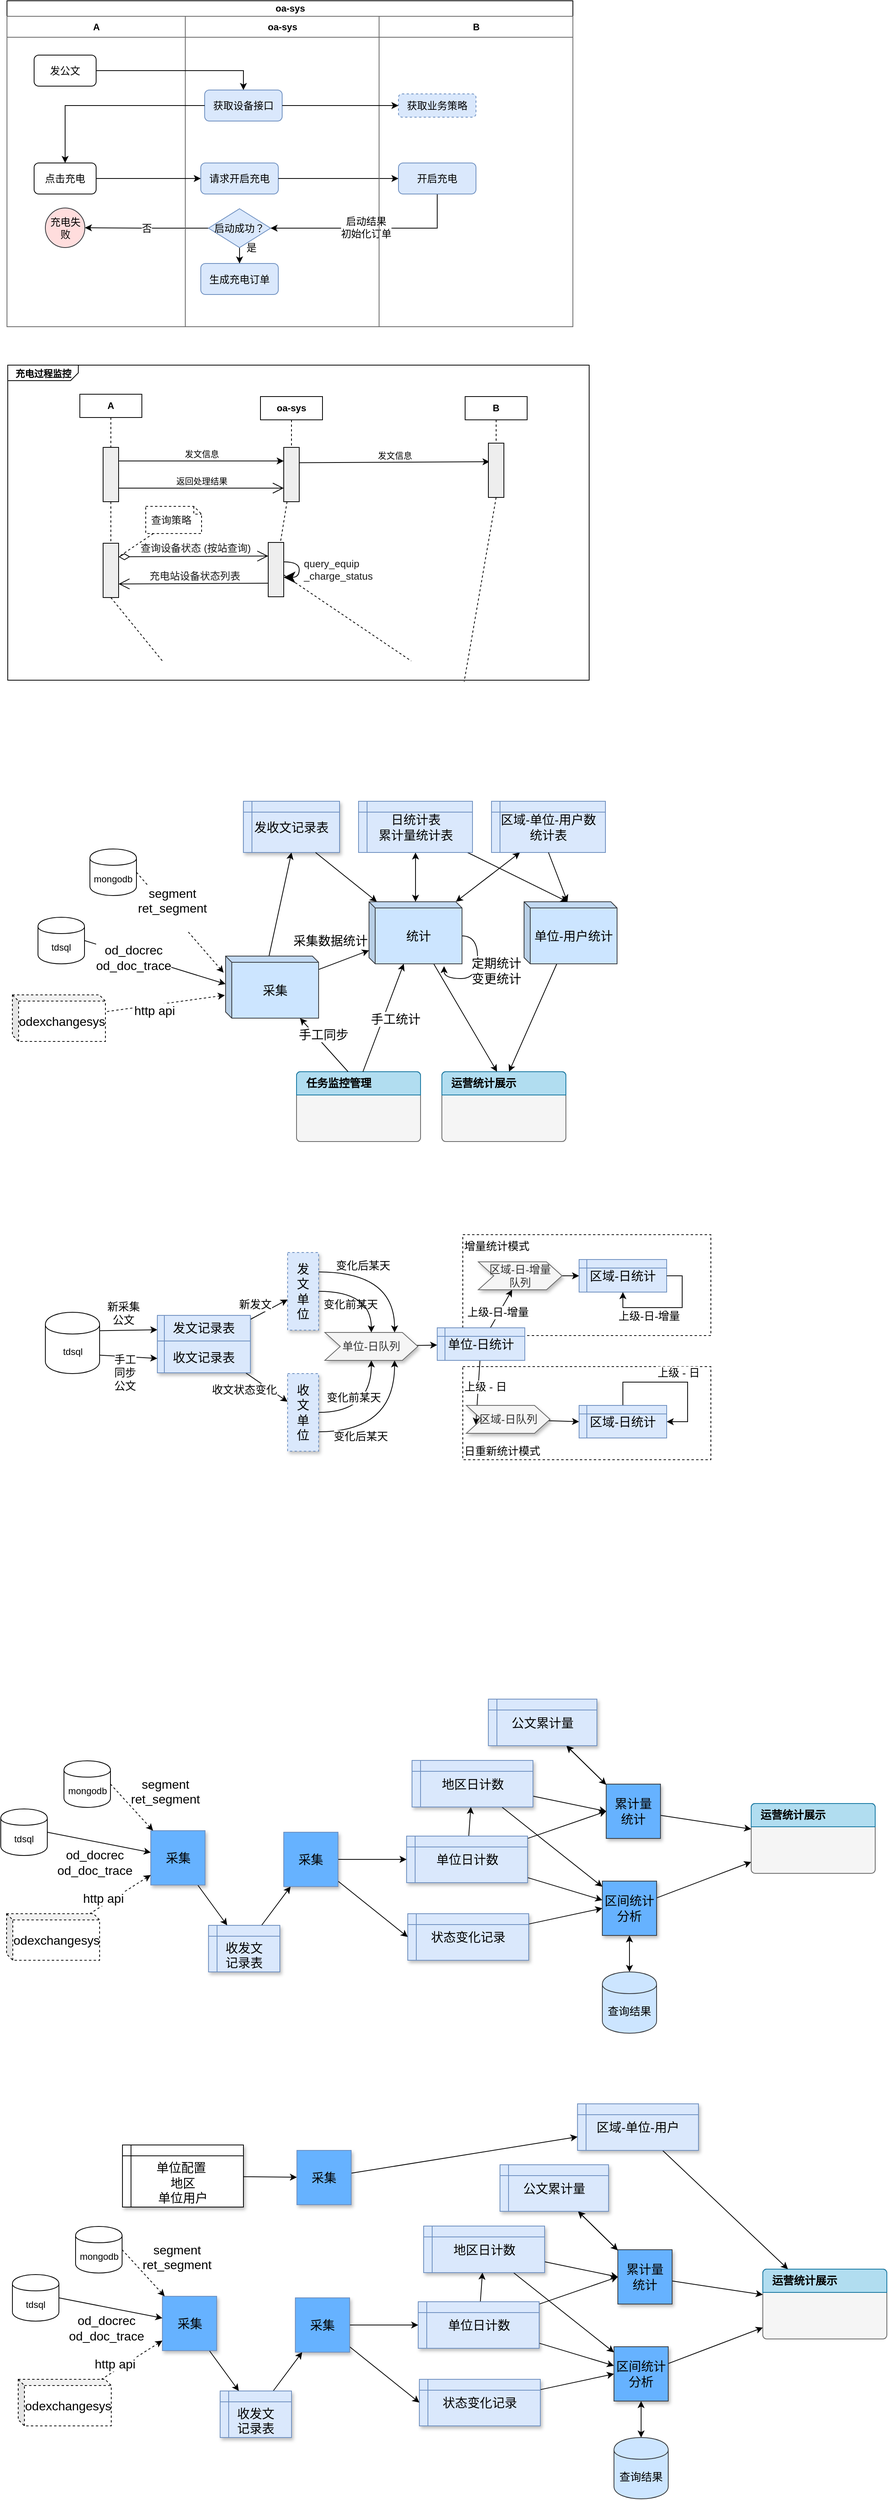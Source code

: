 <mxfile version="10.9.6" type="github"><diagram id="KTjkPIcVOgTDWT1RkaMk" name="Page-1"><mxGraphModel dx="1727" dy="921" grid="1" gridSize="10" guides="1" tooltips="1" connect="1" arrows="1" fold="1" page="1" pageScale="1" pageWidth="827" pageHeight="1169" math="0" shadow="0"><root><mxCell id="0"/><mxCell id="1" parent="0"/><mxCell id="LB0LnLkRX3xZPlyKJ1Ee-271" value="日重新统计模式" style="rounded=0;whiteSpace=wrap;html=1;shadow=0;labelBackgroundColor=none;fontSize=14;align=left;verticalAlign=bottom;dashed=1;fillColor=#ffffff;" parent="1" vertex="1"><mxGeometry x="638" y="1800" width="320" height="120" as="geometry"/></mxCell><mxCell id="LB0LnLkRX3xZPlyKJ1Ee-259" value="增量统计模式" style="rounded=0;whiteSpace=wrap;html=1;shadow=0;labelBackgroundColor=none;fontSize=14;align=left;verticalAlign=top;dashed=1;fillColor=#ffffff;" parent="1" vertex="1"><mxGeometry x="638" y="1630" width="320" height="130" as="geometry"/></mxCell><mxCell id="LB0LnLkRX3xZPlyKJ1Ee-1" value="oa-sys" style="swimlane;html=1;childLayout=stackLayout;resizeParent=1;resizeParentMax=0;startSize=20;swimlaneLine=1;comic=0;glass=0;swimlaneFillColor=none;fillColor=#ffffff;strokeColor=#000000;" parent="1" vertex="1"><mxGeometry x="50" y="40" width="730" height="420" as="geometry"><mxRectangle x="400" y="360" width="60" height="20" as="alternateBounds"/></mxGeometry></mxCell><mxCell id="LB0LnLkRX3xZPlyKJ1Ee-2" value="否" style="edgeStyle=orthogonalEdgeStyle;rounded=0;html=1;jettySize=auto;orthogonalLoop=1;fontSize=13;" parent="LB0LnLkRX3xZPlyKJ1Ee-1" source="LB0LnLkRX3xZPlyKJ1Ee-21" target="LB0LnLkRX3xZPlyKJ1Ee-8" edge="1"><mxGeometry relative="1" as="geometry"><mxPoint x="70.056" y="254.5" as="targetPoint"/></mxGeometry></mxCell><mxCell id="LB0LnLkRX3xZPlyKJ1Ee-5" value="A" style="swimlane;html=1;startSize=27;fillColor=#ffffff;strokeColor=#666666;" parent="LB0LnLkRX3xZPlyKJ1Ee-1" vertex="1"><mxGeometry y="20" width="230" height="400" as="geometry"><mxRectangle y="20" width="80" height="785" as="alternateBounds"/></mxGeometry></mxCell><mxCell id="LB0LnLkRX3xZPlyKJ1Ee-6" value="发公文" style="rounded=1;whiteSpace=wrap;html=1;glass=0;comic=0;fontSize=13;" parent="LB0LnLkRX3xZPlyKJ1Ee-5" vertex="1"><mxGeometry x="35" y="50" width="80" height="40" as="geometry"/></mxCell><mxCell id="LB0LnLkRX3xZPlyKJ1Ee-7" value="点击充电" style="rounded=1;whiteSpace=wrap;html=1;glass=0;comic=0;fontSize=13;" parent="LB0LnLkRX3xZPlyKJ1Ee-5" vertex="1"><mxGeometry x="35" y="189" width="80" height="40" as="geometry"/></mxCell><mxCell id="LB0LnLkRX3xZPlyKJ1Ee-8" value="充电失败" style="ellipse;whiteSpace=wrap;html=1;aspect=fixed;glass=0;comic=0;fillColor=#FFDDDD;fontSize=13;strokeColor=#36393d;" parent="LB0LnLkRX3xZPlyKJ1Ee-5" vertex="1"><mxGeometry x="49.5" y="247" width="51" height="51" as="geometry"/></mxCell><mxCell id="LB0LnLkRX3xZPlyKJ1Ee-17" value="oa-sys" style="swimlane;html=1;startSize=27;strokeColor=#666666;" parent="LB0LnLkRX3xZPlyKJ1Ee-1" vertex="1"><mxGeometry x="230" y="20" width="250" height="400" as="geometry"/></mxCell><mxCell id="LB0LnLkRX3xZPlyKJ1Ee-18" value="获取设备接口" style="rounded=1;whiteSpace=wrap;html=1;glass=0;comic=0;fontSize=13;fillColor=#dae8fc;strokeColor=#6c8ebf;" parent="LB0LnLkRX3xZPlyKJ1Ee-17" vertex="1"><mxGeometry x="25" y="95" width="100" height="40" as="geometry"/></mxCell><mxCell id="LB0LnLkRX3xZPlyKJ1Ee-19" value="请求开启充电" style="rounded=1;whiteSpace=wrap;html=1;glass=0;comic=0;fontSize=13;fillColor=#dae8fc;strokeColor=#6c8ebf;" parent="LB0LnLkRX3xZPlyKJ1Ee-17" vertex="1"><mxGeometry x="20" y="189" width="100" height="40" as="geometry"/></mxCell><mxCell id="LB0LnLkRX3xZPlyKJ1Ee-20" value="是" style="edgeStyle=orthogonalEdgeStyle;rounded=0;html=1;jettySize=auto;orthogonalLoop=1;fontSize=13;" parent="LB0LnLkRX3xZPlyKJ1Ee-17" source="LB0LnLkRX3xZPlyKJ1Ee-21" target="LB0LnLkRX3xZPlyKJ1Ee-23" edge="1"><mxGeometry x="-1" y="15" relative="1" as="geometry"><mxPoint as="offset"/></mxGeometry></mxCell><mxCell id="LB0LnLkRX3xZPlyKJ1Ee-21" value="启动成功？" style="rhombus;whiteSpace=wrap;html=1;glass=0;comic=0;fillColor=#dae8fc;fontSize=13;strokeColor=#6c8ebf;" parent="LB0LnLkRX3xZPlyKJ1Ee-17" vertex="1"><mxGeometry x="30" y="248" width="80" height="50" as="geometry"/></mxCell><mxCell id="LB0LnLkRX3xZPlyKJ1Ee-23" value="生成充电订单" style="rounded=1;whiteSpace=wrap;html=1;glass=0;comic=0;fontSize=13;fillColor=#dae8fc;strokeColor=#6c8ebf;" parent="LB0LnLkRX3xZPlyKJ1Ee-17" vertex="1"><mxGeometry x="20" y="318.5" width="100" height="40" as="geometry"/></mxCell><mxCell id="LB0LnLkRX3xZPlyKJ1Ee-36" style="edgeStyle=orthogonalEdgeStyle;rounded=0;html=1;entryX=0.5;entryY=0;jettySize=auto;orthogonalLoop=1;fontSize=13;" parent="LB0LnLkRX3xZPlyKJ1Ee-1" source="LB0LnLkRX3xZPlyKJ1Ee-6" target="LB0LnLkRX3xZPlyKJ1Ee-18" edge="1"><mxGeometry relative="1" as="geometry"/></mxCell><mxCell id="LB0LnLkRX3xZPlyKJ1Ee-37" style="edgeStyle=orthogonalEdgeStyle;rounded=0;html=1;entryX=0.5;entryY=0;jettySize=auto;orthogonalLoop=1;fontSize=13;" parent="LB0LnLkRX3xZPlyKJ1Ee-1" source="LB0LnLkRX3xZPlyKJ1Ee-18" target="LB0LnLkRX3xZPlyKJ1Ee-7" edge="1"><mxGeometry relative="1" as="geometry"/></mxCell><mxCell id="LB0LnLkRX3xZPlyKJ1Ee-38" style="edgeStyle=orthogonalEdgeStyle;rounded=0;html=1;jettySize=auto;orthogonalLoop=1;fontSize=13;entryX=0;entryY=0.5;" parent="LB0LnLkRX3xZPlyKJ1Ee-1" source="LB0LnLkRX3xZPlyKJ1Ee-7" target="LB0LnLkRX3xZPlyKJ1Ee-19" edge="1"><mxGeometry relative="1" as="geometry"><mxPoint x="175.056" y="205.5" as="targetPoint"/></mxGeometry></mxCell><mxCell id="LB0LnLkRX3xZPlyKJ1Ee-39" style="edgeStyle=orthogonalEdgeStyle;rounded=0;html=1;entryX=0;entryY=0.5;jettySize=auto;orthogonalLoop=1;fontSize=13;" parent="LB0LnLkRX3xZPlyKJ1Ee-1" source="LB0LnLkRX3xZPlyKJ1Ee-19" target="LB0LnLkRX3xZPlyKJ1Ee-45" edge="1"><mxGeometry relative="1" as="geometry"/></mxCell><mxCell id="LB0LnLkRX3xZPlyKJ1Ee-40" style="edgeStyle=orthogonalEdgeStyle;rounded=0;html=1;exitX=0.5;exitY=1;jettySize=auto;orthogonalLoop=1;fontSize=13;entryX=1;entryY=0.5;" parent="LB0LnLkRX3xZPlyKJ1Ee-1" source="LB0LnLkRX3xZPlyKJ1Ee-45" target="LB0LnLkRX3xZPlyKJ1Ee-21" edge="1"><mxGeometry relative="1" as="geometry"/></mxCell><mxCell id="LB0LnLkRX3xZPlyKJ1Ee-41" value="启动结果&lt;br&gt;初始化订单&lt;br&gt;" style="text;html=1;resizable=0;points=[];align=center;verticalAlign=middle;labelBackgroundColor=#ffffff;fontSize=13;" parent="LB0LnLkRX3xZPlyKJ1Ee-40" vertex="1" connectable="0"><mxGeometry x="0.123" y="2" relative="1" as="geometry"><mxPoint x="9.5" y="-3" as="offset"/></mxGeometry></mxCell><mxCell id="LB0LnLkRX3xZPlyKJ1Ee-43" value="B" style="swimlane;html=1;startSize=27;strokeColor=#666666;" parent="LB0LnLkRX3xZPlyKJ1Ee-1" vertex="1"><mxGeometry x="480" y="20" width="250" height="400" as="geometry"/></mxCell><mxCell id="LB0LnLkRX3xZPlyKJ1Ee-44" value="获取业务策略" style="rounded=1;whiteSpace=wrap;html=1;glass=0;comic=0;fontSize=13;fillColor=#dae8fc;strokeColor=#6c8ebf;dashed=1;" parent="LB0LnLkRX3xZPlyKJ1Ee-43" vertex="1"><mxGeometry x="25" y="100" width="100" height="30" as="geometry"/></mxCell><mxCell id="LB0LnLkRX3xZPlyKJ1Ee-45" value="开启充电" style="rounded=1;whiteSpace=wrap;html=1;glass=0;comic=0;fontSize=13;fillColor=#dae8fc;strokeColor=#6c8ebf;" parent="LB0LnLkRX3xZPlyKJ1Ee-43" vertex="1"><mxGeometry x="25" y="189" width="100" height="40" as="geometry"/></mxCell><mxCell id="LB0LnLkRX3xZPlyKJ1Ee-73" style="edgeStyle=orthogonalEdgeStyle;rounded=0;html=1;exitX=1;exitY=0.5;entryX=0;entryY=0.5;jettySize=auto;orthogonalLoop=1;" parent="LB0LnLkRX3xZPlyKJ1Ee-1" source="LB0LnLkRX3xZPlyKJ1Ee-18" target="LB0LnLkRX3xZPlyKJ1Ee-44" edge="1"><mxGeometry relative="1" as="geometry"/></mxCell><mxCell id="LB0LnLkRX3xZPlyKJ1Ee-74" value="&lt;p style=&quot;margin: 0px ; margin-top: 4px ; margin-left: 10px ; text-align: left&quot;&gt;&lt;span&gt;充电过程监控&lt;/span&gt;&lt;br&gt;&lt;/p&gt;" style="html=1;shape=mxgraph.sysml.package;labelX=91.1;html=1;overflow=fill;strokeWidth=1;recursiveResize=0;labelBackgroundColor=none;labelBorderColor=none;fontStyle=1" parent="1" vertex="1"><mxGeometry x="51" y="509.5" width="750" height="406" as="geometry"/></mxCell><mxCell id="LB0LnLkRX3xZPlyKJ1Ee-75" value="A" style="strokeColor=inherit;fillColor=inherit;gradientColor=inherit;shape=rect;html=1;whiteSpace=wrap;align=center;labelBackgroundColor=none;labelBorderColor=none;fontStyle=1" parent="LB0LnLkRX3xZPlyKJ1Ee-74" vertex="1"><mxGeometry x="93" y="37.5" width="80" height="30" as="geometry"/></mxCell><mxCell id="LB0LnLkRX3xZPlyKJ1Ee-76" value="oa-sys" style="strokeColor=inherit;fillColor=inherit;gradientColor=inherit;shape=rect;html=1;whiteSpace=wrap;align=center;labelBackgroundColor=none;labelBorderColor=none;fontStyle=1" parent="LB0LnLkRX3xZPlyKJ1Ee-74" vertex="1"><mxGeometry x="326" y="40.5" width="80" height="30" as="geometry"/></mxCell><mxCell id="LB0LnLkRX3xZPlyKJ1Ee-77" value="" style="strokeColor=inherit;fillColor=inherit;gradientColor=inherit;endArrow=none;html=1;edgeStyle=none;dashed=1;labelBackgroundColor=none;labelBorderColor=none;exitX=0.5;exitY=1;entryX=0.266;entryY=0.939;entryPerimeter=0;" parent="LB0LnLkRX3xZPlyKJ1Ee-74" source="LB0LnLkRX3xZPlyKJ1Ee-94" target="LB0LnLkRX3xZPlyKJ1Ee-74" edge="1"><mxGeometry relative="1" as="geometry"><mxPoint x="133" y="321" as="targetPoint"/><mxPoint x="1004" y="112.5" as="sourcePoint"/></mxGeometry></mxCell><mxCell id="LB0LnLkRX3xZPlyKJ1Ee-78" value="" style="strokeColor=inherit;fillColor=inherit;gradientColor=inherit;endArrow=none;html=1;edgeStyle=none;dashed=1;labelBackgroundColor=none;labelBorderColor=none;entryX=0.694;entryY=0.939;entryPerimeter=0;" parent="LB0LnLkRX3xZPlyKJ1Ee-74" source="LB0LnLkRX3xZPlyKJ1Ee-87" target="LB0LnLkRX3xZPlyKJ1Ee-74" edge="1"><mxGeometry relative="1" as="geometry"><mxPoint x="347" y="321" as="targetPoint"/><mxPoint x="1224.244" y="112" as="sourcePoint"/></mxGeometry></mxCell><mxCell id="LB0LnLkRX3xZPlyKJ1Ee-79" value="" style="shape=rect;html=1;fillColor=#eeeeee;labelBackgroundColor=none;labelBorderColor=none;" parent="LB0LnLkRX3xZPlyKJ1Ee-74" vertex="1"><mxGeometry x="123" y="106" width="20" height="70" as="geometry"/></mxCell><mxCell id="LB0LnLkRX3xZPlyKJ1Ee-80" value="" style="strokeColor=inherit;fillColor=inherit;gradientColor=inherit;endArrow=none;html=1;edgeStyle=none;dashed=1;labelBackgroundColor=none;labelBorderColor=none;exitX=0.5;exitY=1;entryX=0.5;entryY=0;" parent="LB0LnLkRX3xZPlyKJ1Ee-74" source="LB0LnLkRX3xZPlyKJ1Ee-75" target="LB0LnLkRX3xZPlyKJ1Ee-79" edge="1"><mxGeometry relative="1" as="geometry"><mxPoint x="873.5" y="605.5" as="targetPoint"/><mxPoint x="873.5" y="391.5" as="sourcePoint"/></mxGeometry></mxCell><mxCell id="LB0LnLkRX3xZPlyKJ1Ee-81" value="" style="shape=rect;html=1;fillColor=#eeeeee;labelBackgroundColor=none;labelBorderColor=none;" parent="LB0LnLkRX3xZPlyKJ1Ee-74" vertex="1"><mxGeometry x="356" y="106" width="20" height="70" as="geometry"/></mxCell><mxCell id="LB0LnLkRX3xZPlyKJ1Ee-82" value="返回处理结果" style="strokeColor=inherit;fillColor=inherit;gradientColor=inherit;endArrow=open;html=1;edgeStyle=none;verticalAlign=bottom;labelBackgroundColor=none;endSize=12;exitX=1;exitY=0.75;labelBorderColor=none;entryX=0;entryY=0.75;" parent="LB0LnLkRX3xZPlyKJ1Ee-74" source="LB0LnLkRX3xZPlyKJ1Ee-79" target="LB0LnLkRX3xZPlyKJ1Ee-81" edge="1"><mxGeometry relative="1" as="geometry"><mxPoint x="-555" y="-157.5" as="sourcePoint"/><mxPoint x="-839.5" y="-63.5" as="targetPoint"/></mxGeometry></mxCell><mxCell id="LB0LnLkRX3xZPlyKJ1Ee-83" value="发文信息" style="strokeColor=inherit;fillColor=inherit;gradientColor=inherit;endArrow=none;html=1;edgeStyle=none;verticalAlign=bottom;labelBackgroundColor=none;endSize=12;entryX=1;entryY=0.25;labelBorderColor=none;startArrow=classic;startFill=1;exitX=0;exitY=0.25;endFill=0;" parent="LB0LnLkRX3xZPlyKJ1Ee-74" source="LB0LnLkRX3xZPlyKJ1Ee-81" target="LB0LnLkRX3xZPlyKJ1Ee-79" edge="1"><mxGeometry relative="1" as="geometry"><mxPoint x="-565" y="-166.5" as="sourcePoint"/><mxPoint x="-355" y="-166.5" as="targetPoint"/></mxGeometry></mxCell><mxCell id="LB0LnLkRX3xZPlyKJ1Ee-84" value="" style="strokeColor=inherit;fillColor=inherit;gradientColor=inherit;endArrow=none;html=1;edgeStyle=none;dashed=1;labelBackgroundColor=none;labelBorderColor=none;" parent="LB0LnLkRX3xZPlyKJ1Ee-74" source="LB0LnLkRX3xZPlyKJ1Ee-76" target="LB0LnLkRX3xZPlyKJ1Ee-81" edge="1"><mxGeometry relative="1" as="geometry"><mxPoint x="1087.298" y="604.5" as="targetPoint"/><mxPoint x="1086.087" y="394.5" as="sourcePoint"/></mxGeometry></mxCell><mxCell id="LB0LnLkRX3xZPlyKJ1Ee-85" style="edgeStyle=none;rounded=0;comic=0;html=0;exitX=0;exitY=0.75;entryX=1;entryY=0.75;labelBackgroundColor=none;startArrow=none;startFill=0;startSize=12;endArrow=open;endFill=0;endSize=12;jettySize=auto;orthogonalLoop=1;strokeWidth=1;fontSize=13;fontColor=#1A1A1A;" parent="LB0LnLkRX3xZPlyKJ1Ee-74" source="LB0LnLkRX3xZPlyKJ1Ee-87" target="LB0LnLkRX3xZPlyKJ1Ee-94" edge="1"><mxGeometry relative="1" as="geometry"/></mxCell><mxCell id="LB0LnLkRX3xZPlyKJ1Ee-86" value="充电站设备状态列表" style="text;html=1;resizable=0;points=[];align=center;verticalAlign=middle;labelBackgroundColor=#ffffff;fontSize=13;fontColor=#1A1A1A;" parent="LB0LnLkRX3xZPlyKJ1Ee-85" vertex="1" connectable="0"><mxGeometry x="0.021" y="-1" relative="1" as="geometry"><mxPoint x="3.5" y="-9.5" as="offset"/></mxGeometry></mxCell><mxCell id="LB0LnLkRX3xZPlyKJ1Ee-87" value="" style="shape=rect;html=1;fillColor=#eeeeee;labelBackgroundColor=none;labelBorderColor=none;" parent="LB0LnLkRX3xZPlyKJ1Ee-74" vertex="1"><mxGeometry x="336" y="228.5" width="20" height="70" as="geometry"/></mxCell><mxCell id="LB0LnLkRX3xZPlyKJ1Ee-88" value="" style="strokeColor=inherit;fillColor=inherit;gradientColor=inherit;endArrow=none;html=1;edgeStyle=none;dashed=1;labelBackgroundColor=none;labelBorderColor=none;" parent="LB0LnLkRX3xZPlyKJ1Ee-74" source="LB0LnLkRX3xZPlyKJ1Ee-81" target="LB0LnLkRX3xZPlyKJ1Ee-87" edge="1"><mxGeometry relative="1" as="geometry"><mxPoint x="386.667" y="1353.667" as="targetPoint"/><mxPoint x="386.092" y="1136" as="sourcePoint"/></mxGeometry></mxCell><mxCell id="LB0LnLkRX3xZPlyKJ1Ee-92" style="edgeStyle=none;rounded=0;comic=0;html=0;entryX=0;entryY=0.25;labelBackgroundColor=none;startArrow=diamondThin;startFill=0;startSize=12;endArrow=open;endFill=0;endSize=12;jettySize=auto;orthogonalLoop=1;strokeWidth=1;fontSize=13;fontColor=#1A1A1A;exitX=1;exitY=0.25;" parent="LB0LnLkRX3xZPlyKJ1Ee-74" source="LB0LnLkRX3xZPlyKJ1Ee-94" target="LB0LnLkRX3xZPlyKJ1Ee-87" edge="1"><mxGeometry relative="1" as="geometry"/></mxCell><mxCell id="LB0LnLkRX3xZPlyKJ1Ee-93" value="查询设备状态 (按站查询)" style="text;html=1;resizable=0;points=[];align=center;verticalAlign=middle;labelBackgroundColor=#ffffff;fontSize=13;fontColor=#1A1A1A;" parent="LB0LnLkRX3xZPlyKJ1Ee-92" vertex="1" connectable="0"><mxGeometry x="0.014" y="1" relative="1" as="geometry"><mxPoint x="0.5" y="-10" as="offset"/></mxGeometry></mxCell><mxCell id="LB0LnLkRX3xZPlyKJ1Ee-94" value="" style="shape=rect;html=1;fillColor=#eeeeee;labelBackgroundColor=none;labelBorderColor=none;" parent="LB0LnLkRX3xZPlyKJ1Ee-74" vertex="1"><mxGeometry x="123" y="229.5" width="20" height="70" as="geometry"/></mxCell><mxCell id="LB0LnLkRX3xZPlyKJ1Ee-95" value="" style="strokeColor=inherit;fillColor=inherit;gradientColor=inherit;endArrow=none;html=1;edgeStyle=none;dashed=1;labelBackgroundColor=none;labelBorderColor=none;exitX=0.5;exitY=1;" parent="LB0LnLkRX3xZPlyKJ1Ee-74" source="LB0LnLkRX3xZPlyKJ1Ee-79" target="LB0LnLkRX3xZPlyKJ1Ee-94" edge="1"><mxGeometry relative="1" as="geometry"><mxPoint x="173.31" y="1353.328" as="targetPoint"/><mxPoint x="173.31" y="1136.086" as="sourcePoint"/></mxGeometry></mxCell><mxCell id="LB0LnLkRX3xZPlyKJ1Ee-98" style="edgeStyle=orthogonalEdgeStyle;curved=1;rounded=0;comic=0;html=0;labelBackgroundColor=none;startArrow=none;startFill=0;startSize=12;endArrow=classic;endFill=1;endSize=12;jettySize=auto;orthogonalLoop=1;strokeWidth=1;fontSize=13;fontColor=#1A1A1A;" parent="LB0LnLkRX3xZPlyKJ1Ee-74" source="LB0LnLkRX3xZPlyKJ1Ee-87" target="LB0LnLkRX3xZPlyKJ1Ee-87" edge="1"><mxGeometry relative="1" as="geometry"/></mxCell><mxCell id="LB0LnLkRX3xZPlyKJ1Ee-99" value="&lt;span lang=&quot;EN-US&quot;&gt;query_equip&lt;br&gt;_charge_status&lt;/span&gt;" style="text;html=1;resizable=0;points=[];align=left;verticalAlign=middle;labelBackgroundColor=#ffffff;fontSize=13;fontColor=#1A1A1A;" parent="LB0LnLkRX3xZPlyKJ1Ee-98" vertex="1" connectable="0"><mxGeometry x="-0.395" y="-5" relative="1" as="geometry"><mxPoint x="6" y="5" as="offset"/></mxGeometry></mxCell><mxCell id="LB0LnLkRX3xZPlyKJ1Ee-100" style="rounded=0;comic=0;html=0;entryX=1;entryY=0.25;labelBackgroundColor=none;startArrow=none;startFill=0;startSize=12;endArrow=none;endFill=0;endSize=12;jettySize=auto;orthogonalLoop=1;strokeWidth=1;fontSize=13;fontColor=#1A1A1A;dashed=1;" parent="LB0LnLkRX3xZPlyKJ1Ee-74" source="LB0LnLkRX3xZPlyKJ1Ee-101" target="LB0LnLkRX3xZPlyKJ1Ee-94" edge="1"><mxGeometry relative="1" as="geometry"/></mxCell><mxCell id="LB0LnLkRX3xZPlyKJ1Ee-101" value="查询策略" style="shape=note;size=10;spacingLeft=5;align=left;whiteSpace=wrap;labelBackgroundColor=none;fontSize=13;fontColor=#1A1A1A;html=0;dashed=1;" parent="LB0LnLkRX3xZPlyKJ1Ee-74" vertex="1"><mxGeometry x="178" y="182" width="72" height="35" as="geometry"/></mxCell><mxCell id="LB0LnLkRX3xZPlyKJ1Ee-131" value="B" style="strokeColor=inherit;fillColor=inherit;gradientColor=inherit;shape=rect;html=1;whiteSpace=wrap;align=center;labelBackgroundColor=none;labelBorderColor=none;fontStyle=1" parent="LB0LnLkRX3xZPlyKJ1Ee-74" vertex="1"><mxGeometry x="590" y="40.5" width="80" height="30" as="geometry"/></mxCell><mxCell id="LB0LnLkRX3xZPlyKJ1Ee-135" value="发文信息" style="strokeColor=inherit;fillColor=inherit;gradientColor=inherit;endArrow=none;html=1;edgeStyle=none;verticalAlign=bottom;labelBackgroundColor=none;endSize=12;entryX=1;entryY=0.25;labelBorderColor=none;startArrow=classic;startFill=1;exitX=0.075;exitY=0.343;endFill=0;exitDx=0;exitDy=0;exitPerimeter=0;" parent="LB0LnLkRX3xZPlyKJ1Ee-74" source="LB0LnLkRX3xZPlyKJ1Ee-168" edge="1"><mxGeometry relative="1" as="geometry"><mxPoint x="589.095" y="125.738" as="sourcePoint"/><mxPoint x="376.238" y="125.738" as="targetPoint"/></mxGeometry></mxCell><mxCell id="LB0LnLkRX3xZPlyKJ1Ee-136" value="" style="strokeColor=inherit;fillColor=inherit;gradientColor=inherit;endArrow=none;html=1;edgeStyle=none;dashed=1;labelBackgroundColor=none;labelBorderColor=none;exitX=0.5;exitY=1;exitDx=0;exitDy=0;entryX=0.785;entryY=1.005;entryDx=0;entryDy=0;entryPerimeter=0;" parent="LB0LnLkRX3xZPlyKJ1Ee-74" source="LB0LnLkRX3xZPlyKJ1Ee-168" target="LB0LnLkRX3xZPlyKJ1Ee-74" edge="1"><mxGeometry relative="1" as="geometry"><mxPoint x="376" y="116" as="targetPoint"/><mxPoint x="376" y="80.5" as="sourcePoint"/></mxGeometry></mxCell><mxCell id="LB0LnLkRX3xZPlyKJ1Ee-168" value="" style="shape=rect;html=1;fillColor=#eeeeee;labelBackgroundColor=none;labelBorderColor=none;" parent="LB0LnLkRX3xZPlyKJ1Ee-74" vertex="1"><mxGeometry x="620" y="100.5" width="20" height="70" as="geometry"/></mxCell><mxCell id="LB0LnLkRX3xZPlyKJ1Ee-169" value="" style="strokeColor=inherit;fillColor=inherit;gradientColor=inherit;endArrow=none;html=1;edgeStyle=none;dashed=1;labelBackgroundColor=none;labelBorderColor=none;exitX=0.5;exitY=1;exitDx=0;exitDy=0;entryX=0.5;entryY=0;entryDx=0;entryDy=0;" parent="LB0LnLkRX3xZPlyKJ1Ee-74" source="LB0LnLkRX3xZPlyKJ1Ee-131" target="LB0LnLkRX3xZPlyKJ1Ee-168" edge="1"><mxGeometry relative="1" as="geometry"><mxPoint x="655.619" y="1257.762" as="targetPoint"/><mxPoint x="649.905" y="714.905" as="sourcePoint"/></mxGeometry></mxCell><mxCell id="LB0LnLkRX3xZPlyKJ1Ee-174" style="rounded=0;orthogonalLoop=1;jettySize=auto;html=1;exitX=-0.021;exitY=0.268;exitDx=0;exitDy=0;exitPerimeter=0;entryX=1;entryY=0.5;entryDx=0;entryDy=0;startArrow=classic;startFill=1;endArrow=none;endFill=0;fontSize=16;dashed=1;" parent="1" source="LB0LnLkRX3xZPlyKJ1Ee-170" target="LB0LnLkRX3xZPlyKJ1Ee-171" edge="1"><mxGeometry relative="1" as="geometry"/></mxCell><mxCell id="LB0LnLkRX3xZPlyKJ1Ee-175" value="segment&lt;br&gt;ret_segment&lt;br&gt;&lt;br&gt;" style="text;resizable=0;points=[];align=center;verticalAlign=middle;labelBackgroundColor=#ffffff;fontSize=16;html=1;" parent="LB0LnLkRX3xZPlyKJ1Ee-174" vertex="1" connectable="0"><mxGeometry x="0.323" relative="1" as="geometry"><mxPoint x="8" y="2" as="offset"/></mxGeometry></mxCell><mxCell id="LB0LnLkRX3xZPlyKJ1Ee-177" style="edgeStyle=none;rounded=0;orthogonalLoop=1;jettySize=auto;html=1;entryX=1;entryY=0.5;entryDx=0;entryDy=0;startArrow=classic;startFill=1;endArrow=none;endFill=0;fontSize=16;exitX=0;exitY=0;exitDx=0;exitDy=36;exitPerimeter=0;" parent="1" source="LB0LnLkRX3xZPlyKJ1Ee-170" target="LB0LnLkRX3xZPlyKJ1Ee-172" edge="1"><mxGeometry relative="1" as="geometry"><mxPoint x="297" y="1369.5" as="sourcePoint"/></mxGeometry></mxCell><mxCell id="LB0LnLkRX3xZPlyKJ1Ee-178" value="od_docrec&lt;br&gt;od_doc_trace&lt;br&gt;" style="text;html=1;resizable=0;points=[];align=center;verticalAlign=middle;labelBackgroundColor=#ffffff;fontSize=16;" parent="LB0LnLkRX3xZPlyKJ1Ee-177" vertex="1" connectable="0"><mxGeometry x="0.301" y="2" relative="1" as="geometry"><mxPoint as="offset"/></mxGeometry></mxCell><mxCell id="LB0LnLkRX3xZPlyKJ1Ee-179" style="edgeStyle=none;rounded=0;orthogonalLoop=1;jettySize=auto;html=1;startArrow=classic;startFill=1;endArrow=none;endFill=0;fontSize=16;dashed=1;" parent="1" target="LB0LnLkRX3xZPlyKJ1Ee-173" edge="1"><mxGeometry relative="1" as="geometry"><mxPoint x="331" y="1321.5" as="sourcePoint"/></mxGeometry></mxCell><mxCell id="LB0LnLkRX3xZPlyKJ1Ee-180" value="http api&lt;br&gt;" style="text;html=1;resizable=0;points=[];align=center;verticalAlign=middle;labelBackgroundColor=#ffffff;fontSize=16;" parent="LB0LnLkRX3xZPlyKJ1Ee-179" vertex="1" connectable="0"><mxGeometry x="-0.237" y="1" relative="1" as="geometry"><mxPoint x="-32.5" y="10" as="offset"/></mxGeometry></mxCell><mxCell id="LB0LnLkRX3xZPlyKJ1Ee-183" style="edgeStyle=none;rounded=0;orthogonalLoop=1;jettySize=auto;html=1;exitX=0;exitY=0;exitDx=56;exitDy=0;exitPerimeter=0;entryX=0.5;entryY=1;entryDx=0;entryDy=0;startArrow=none;startFill=0;endArrow=classic;endFill=1;fontSize=16;" parent="1" source="LB0LnLkRX3xZPlyKJ1Ee-170" target="LB0LnLkRX3xZPlyKJ1Ee-182" edge="1"><mxGeometry relative="1" as="geometry"/></mxCell><mxCell id="LB0LnLkRX3xZPlyKJ1Ee-171" value="mongodb" style="shape=cylinder;whiteSpace=wrap;html=1;boundedLbl=1;backgroundOutline=1;" parent="1" vertex="1"><mxGeometry x="157" y="1133" width="60" height="60" as="geometry"/></mxCell><mxCell id="LB0LnLkRX3xZPlyKJ1Ee-172" value="tdsql" style="shape=cylinder;whiteSpace=wrap;html=1;boundedLbl=1;backgroundOutline=1;" parent="1" vertex="1"><mxGeometry x="90" y="1221" width="60" height="60" as="geometry"/></mxCell><mxCell id="LB0LnLkRX3xZPlyKJ1Ee-173" value="odexchangesys" style="shape=cube;whiteSpace=wrap;html=1;boundedLbl=1;backgroundOutline=1;darkOpacity=0.05;darkOpacity2=0.1;size=8;fontSize=16;dashed=1;" parent="1" vertex="1"><mxGeometry x="57" y="1321" width="120" height="60" as="geometry"/></mxCell><mxCell id="LB0LnLkRX3xZPlyKJ1Ee-182" value="发收文记录表" style="shape=internalStorage;whiteSpace=wrap;html=1;backgroundOutline=1;labelBackgroundColor=none;fontSize=16;dx=11;dy=14;fillColor=#dae8fc;strokeColor=#6c8ebf;shadow=1;" parent="1" vertex="1"><mxGeometry x="355" y="1071.5" width="124" height="66" as="geometry"/></mxCell><mxCell id="LB0LnLkRX3xZPlyKJ1Ee-191" style="edgeStyle=none;rounded=0;orthogonalLoop=1;jettySize=auto;html=1;startArrow=classic;startFill=1;endArrow=classic;endFill=1;fontSize=16;" parent="1" source="LB0LnLkRX3xZPlyKJ1Ee-184" target="LB0LnLkRX3xZPlyKJ1Ee-190" edge="1"><mxGeometry relative="1" as="geometry"/></mxCell><mxCell id="LB0LnLkRX3xZPlyKJ1Ee-192" style="edgeStyle=none;rounded=0;orthogonalLoop=1;jettySize=auto;html=1;startArrow=classic;startFill=1;endArrow=none;endFill=0;fontSize=16;entryX=0.75;entryY=1;entryDx=0;entryDy=0;" parent="1" source="LB0LnLkRX3xZPlyKJ1Ee-184" target="LB0LnLkRX3xZPlyKJ1Ee-182" edge="1"><mxGeometry relative="1" as="geometry"><mxPoint x="507" y="1189.5" as="targetPoint"/></mxGeometry></mxCell><mxCell id="LB0LnLkRX3xZPlyKJ1Ee-196" style="rounded=0;orthogonalLoop=1;jettySize=auto;html=1;entryX=0.25;entryY=1;entryDx=0;entryDy=0;startArrow=classic;startFill=1;endArrow=classic;endFill=1;fontSize=16;" parent="1" source="LB0LnLkRX3xZPlyKJ1Ee-184" target="LB0LnLkRX3xZPlyKJ1Ee-195" edge="1"><mxGeometry relative="1" as="geometry"/></mxCell><mxCell id="RZIwtUPl8wBQTT6RAMaJ-1" style="rounded=0;orthogonalLoop=1;jettySize=auto;html=1;" edge="1" parent="1" source="LB0LnLkRX3xZPlyKJ1Ee-184" target="LB0LnLkRX3xZPlyKJ1Ee-202"><mxGeometry relative="1" as="geometry"/></mxCell><mxCell id="LB0LnLkRX3xZPlyKJ1Ee-184" value="统计" style="shape=cube;whiteSpace=wrap;html=1;boundedLbl=1;backgroundOutline=1;darkOpacity=0.05;darkOpacity2=0.1;size=8;fillColor=#cce5ff;strokeColor=#36393d;fontSize=16;" parent="1" vertex="1"><mxGeometry x="517" y="1201" width="120" height="80" as="geometry"/></mxCell><mxCell id="LB0LnLkRX3xZPlyKJ1Ee-187" value="" style="html=1;shadow=0;shape=mxgraph.bootstrap.rrect;align=center;rSize=5;strokeColor=#666666;fillColor=#f5f5f5;fontColor=#333333;spacingTop=30;whiteSpace=wrap;labelBackgroundColor=#ffffff;" parent="1" vertex="1"><mxGeometry x="423.5" y="1420" width="160" height="90" as="geometry"/></mxCell><mxCell id="LB0LnLkRX3xZPlyKJ1Ee-188" value="任务监控管理" style="html=1;shadow=0;dashed=0;shape=mxgraph.bootstrap.topButton;rSize=5;strokeColor=#10739e;fillColor=#b1ddf0;fontSize=14;fontStyle=1;align=left;spacingLeft=10;whiteSpace=wrap;resizeWidth=1;" parent="LB0LnLkRX3xZPlyKJ1Ee-187" vertex="1"><mxGeometry width="160.0" height="30" relative="1" as="geometry"/></mxCell><mxCell id="LB0LnLkRX3xZPlyKJ1Ee-205" style="rounded=0;orthogonalLoop=1;jettySize=auto;html=1;startArrow=none;startFill=0;endArrow=classic;endFill=1;fontSize=16;" parent="LB0LnLkRX3xZPlyKJ1Ee-187" source="LB0LnLkRX3xZPlyKJ1Ee-188" target="LB0LnLkRX3xZPlyKJ1Ee-184" edge="1"><mxGeometry relative="1" as="geometry"/></mxCell><mxCell id="LB0LnLkRX3xZPlyKJ1Ee-206" value="手工统计" style="text;html=1;resizable=0;points=[];align=center;verticalAlign=middle;labelBackgroundColor=#ffffff;fontSize=16;" parent="LB0LnLkRX3xZPlyKJ1Ee-205" vertex="1" connectable="0"><mxGeometry x="-0.548" y="-2" relative="1" as="geometry"><mxPoint x="28" y="-38" as="offset"/></mxGeometry></mxCell><mxCell id="LB0LnLkRX3xZPlyKJ1Ee-207" style="rounded=0;orthogonalLoop=1;jettySize=auto;html=1;startArrow=none;startFill=0;endArrow=classic;endFill=1;fontSize=16;" parent="1" source="LB0LnLkRX3xZPlyKJ1Ee-189" target="LB0LnLkRX3xZPlyKJ1Ee-202" edge="1"><mxGeometry relative="1" as="geometry"/></mxCell><mxCell id="LB0LnLkRX3xZPlyKJ1Ee-189" value="单位-用户统计" style="shape=cube;whiteSpace=wrap;html=1;boundedLbl=1;backgroundOutline=1;darkOpacity=0.05;darkOpacity2=0.1;size=8;fillColor=#cce5ff;strokeColor=#36393d;fontSize=16;" parent="1" vertex="1"><mxGeometry x="717" y="1201" width="120" height="80" as="geometry"/></mxCell><mxCell id="LB0LnLkRX3xZPlyKJ1Ee-200" style="rounded=0;orthogonalLoop=1;jettySize=auto;html=1;entryX=0;entryY=0;entryDx=56;entryDy=0;entryPerimeter=0;startArrow=none;startFill=0;endArrow=classic;endFill=1;fontSize=16;" parent="1" source="LB0LnLkRX3xZPlyKJ1Ee-190" target="LB0LnLkRX3xZPlyKJ1Ee-189" edge="1"><mxGeometry relative="1" as="geometry"/></mxCell><mxCell id="LB0LnLkRX3xZPlyKJ1Ee-190" value="日统计表&lt;br&gt;累计量统计表" style="shape=internalStorage;whiteSpace=wrap;html=1;backgroundOutline=1;labelBackgroundColor=none;fontSize=16;dx=11;dy=14;fillColor=#dae8fc;strokeColor=#6c8ebf;" parent="1" vertex="1"><mxGeometry x="503.5" y="1071.5" width="147" height="66" as="geometry"/></mxCell><mxCell id="LB0LnLkRX3xZPlyKJ1Ee-203" style="edgeStyle=none;rounded=0;orthogonalLoop=1;jettySize=auto;html=1;startArrow=none;startFill=0;endArrow=classic;endFill=1;fontSize=16;" parent="1" source="LB0LnLkRX3xZPlyKJ1Ee-170" target="LB0LnLkRX3xZPlyKJ1Ee-184" edge="1"><mxGeometry relative="1" as="geometry"/></mxCell><mxCell id="LB0LnLkRX3xZPlyKJ1Ee-204" value="采集数据统计" style="text;html=1;resizable=0;points=[];align=center;verticalAlign=middle;labelBackgroundColor=#ffffff;fontSize=16;" parent="LB0LnLkRX3xZPlyKJ1Ee-203" vertex="1" connectable="0"><mxGeometry x="-0.383" y="-1" relative="1" as="geometry"><mxPoint x="-5.5" y="-30.5" as="offset"/></mxGeometry></mxCell><mxCell id="LB0LnLkRX3xZPlyKJ1Ee-170" value="采集" style="shape=cube;whiteSpace=wrap;html=1;boundedLbl=1;backgroundOutline=1;darkOpacity=0.05;darkOpacity2=0.1;size=8;fillColor=#cce5ff;strokeColor=#36393d;fontSize=16;" parent="1" vertex="1"><mxGeometry x="332" y="1271" width="120" height="80" as="geometry"/></mxCell><mxCell id="LB0LnLkRX3xZPlyKJ1Ee-195" value="区域-单位-用户数&lt;br&gt;统计表&lt;br&gt;" style="shape=internalStorage;whiteSpace=wrap;html=1;backgroundOutline=1;labelBackgroundColor=none;fontSize=16;dx=11;dy=14;fillColor=#dae8fc;strokeColor=#6c8ebf;" parent="1" vertex="1"><mxGeometry x="675" y="1071.5" width="147" height="66" as="geometry"/></mxCell><mxCell id="LB0LnLkRX3xZPlyKJ1Ee-197" style="rounded=0;orthogonalLoop=1;jettySize=auto;html=1;startArrow=classic;startFill=1;endArrow=none;endFill=0;fontSize=16;exitX=0.807;exitY=1.037;exitDx=0;exitDy=0;exitPerimeter=0;entryX=0;entryY=0;entryDx=120;entryDy=44;entryPerimeter=0;edgeStyle=orthogonalEdgeStyle;curved=1;" parent="1" source="LB0LnLkRX3xZPlyKJ1Ee-184" target="LB0LnLkRX3xZPlyKJ1Ee-184" edge="1"><mxGeometry relative="1" as="geometry"><mxPoint x="637" y="1249.5" as="targetPoint"/><mxPoint x="687" y="1379.5" as="sourcePoint"/><Array as="points"><mxPoint x="614" y="1300"/><mxPoint x="657" y="1300"/><mxPoint x="657" y="1245"/></Array></mxGeometry></mxCell><mxCell id="LB0LnLkRX3xZPlyKJ1Ee-198" value="定期统计&lt;br&gt;变更统计" style="text;html=1;resizable=0;points=[];align=center;verticalAlign=middle;labelBackgroundColor=#ffffff;fontSize=16;" parent="LB0LnLkRX3xZPlyKJ1Ee-197" vertex="1" connectable="0"><mxGeometry x="-0.09" y="-1" relative="1" as="geometry"><mxPoint x="23" y="-8.5" as="offset"/></mxGeometry></mxCell><mxCell id="LB0LnLkRX3xZPlyKJ1Ee-199" style="rounded=0;orthogonalLoop=1;jettySize=auto;html=1;entryX=0.5;entryY=1;entryDx=0;entryDy=0;startArrow=classic;startFill=1;endArrow=none;endFill=0;fontSize=16;exitX=0;exitY=0;exitDx=56;exitDy=0;exitPerimeter=0;" parent="1" source="LB0LnLkRX3xZPlyKJ1Ee-189" target="LB0LnLkRX3xZPlyKJ1Ee-195" edge="1"><mxGeometry relative="1" as="geometry"><mxPoint x="817" y="1179.5" as="sourcePoint"/><mxPoint x="721.714" y="1147.357" as="targetPoint"/></mxGeometry></mxCell><mxCell id="LB0LnLkRX3xZPlyKJ1Ee-201" value="" style="html=1;shadow=0;dashed=0;shape=mxgraph.bootstrap.rrect;align=center;rSize=5;strokeColor=#666666;fillColor=#f5f5f5;fontColor=#333333;spacingTop=30;whiteSpace=wrap;labelBackgroundColor=#ffffff;" parent="1" vertex="1"><mxGeometry x="611" y="1420" width="160" height="90" as="geometry"/></mxCell><mxCell id="LB0LnLkRX3xZPlyKJ1Ee-202" value="运营统计展示" style="html=1;shadow=0;dashed=0;shape=mxgraph.bootstrap.topButton;rSize=5;strokeColor=#10739e;fillColor=#b1ddf0;fontSize=14;fontStyle=1;align=left;spacingLeft=10;whiteSpace=wrap;resizeWidth=1;" parent="LB0LnLkRX3xZPlyKJ1Ee-201" vertex="1"><mxGeometry width="160.0" height="30" relative="1" as="geometry"/></mxCell><mxCell id="LB0LnLkRX3xZPlyKJ1Ee-208" style="edgeStyle=none;rounded=0;orthogonalLoop=1;jettySize=auto;html=1;startArrow=none;startFill=0;endArrow=classic;endFill=1;fontSize=16;" parent="1" source="LB0LnLkRX3xZPlyKJ1Ee-188" target="LB0LnLkRX3xZPlyKJ1Ee-170" edge="1"><mxGeometry relative="1" as="geometry"><mxPoint x="407" y="1489.5" as="sourcePoint"/></mxGeometry></mxCell><mxCell id="LB0LnLkRX3xZPlyKJ1Ee-209" value="手工同步" style="text;html=1;resizable=0;points=[];align=center;verticalAlign=middle;labelBackgroundColor=#ffffff;fontSize=16;" parent="LB0LnLkRX3xZPlyKJ1Ee-208" vertex="1" connectable="0"><mxGeometry x="0.073" y="-2" relative="1" as="geometry"><mxPoint y="-10" as="offset"/></mxGeometry></mxCell><mxCell id="LB0LnLkRX3xZPlyKJ1Ee-212" style="rounded=0;orthogonalLoop=1;jettySize=auto;html=1;entryX=0;entryY=0.25;entryDx=0;entryDy=0;startArrow=none;startFill=0;endArrow=classic;endFill=1;fontSize=16;exitX=1;exitY=0.3;exitDx=0;exitDy=0;" parent="1" source="LB0LnLkRX3xZPlyKJ1Ee-210" target="LB0LnLkRX3xZPlyKJ1Ee-211" edge="1"><mxGeometry relative="1" as="geometry"/></mxCell><mxCell id="LB0LnLkRX3xZPlyKJ1Ee-213" value="新采集&lt;br&gt;公文" style="text;html=1;resizable=0;points=[];align=center;verticalAlign=middle;labelBackgroundColor=#ffffff;fontSize=14;" parent="LB0LnLkRX3xZPlyKJ1Ee-212" vertex="1" connectable="0"><mxGeometry x="-0.2" y="-3" relative="1" as="geometry"><mxPoint y="-25.5" as="offset"/></mxGeometry></mxCell><mxCell id="LB0LnLkRX3xZPlyKJ1Ee-210" value="tdsql" style="shape=cylinder;whiteSpace=wrap;html=1;boundedLbl=1;backgroundOutline=1;" parent="1" vertex="1"><mxGeometry x="99.5" y="1730" width="70" height="79" as="geometry"/></mxCell><mxCell id="LB0LnLkRX3xZPlyKJ1Ee-219" style="edgeStyle=none;rounded=0;orthogonalLoop=1;jettySize=auto;html=1;startArrow=none;startFill=0;endArrow=classic;endFill=1;fontSize=16;" parent="1" source="LB0LnLkRX3xZPlyKJ1Ee-211" target="LB0LnLkRX3xZPlyKJ1Ee-218" edge="1"><mxGeometry relative="1" as="geometry"/></mxCell><mxCell id="LB0LnLkRX3xZPlyKJ1Ee-225" value="新发文" style="text;html=1;resizable=0;points=[];align=center;verticalAlign=middle;labelBackgroundColor=#ffffff;fontSize=14;" parent="LB0LnLkRX3xZPlyKJ1Ee-219" vertex="1" connectable="0"><mxGeometry x="0.131" y="1" relative="1" as="geometry"><mxPoint x="-20.5" y="-4" as="offset"/></mxGeometry></mxCell><mxCell id="LB0LnLkRX3xZPlyKJ1Ee-226" style="rounded=0;orthogonalLoop=1;jettySize=auto;html=1;startArrow=none;startFill=0;endArrow=classic;endFill=1;fontSize=14;" parent="1" source="LB0LnLkRX3xZPlyKJ1Ee-211" target="LB0LnLkRX3xZPlyKJ1Ee-224" edge="1"><mxGeometry relative="1" as="geometry"/></mxCell><mxCell id="LB0LnLkRX3xZPlyKJ1Ee-227" value="收文状态变化" style="text;html=1;resizable=0;points=[];align=center;verticalAlign=middle;labelBackgroundColor=#ffffff;fontSize=14;" parent="LB0LnLkRX3xZPlyKJ1Ee-226" vertex="1" connectable="0"><mxGeometry x="-0.315" relative="1" as="geometry"><mxPoint x="-21" y="9.5" as="offset"/></mxGeometry></mxCell><mxCell id="LB0LnLkRX3xZPlyKJ1Ee-211" value="&lt;span&gt;发文&lt;/span&gt;记录表&lt;br&gt;&lt;span&gt;&lt;br&gt;收文&lt;/span&gt;记录表&lt;br&gt;&lt;br&gt;" style="shape=internalStorage;whiteSpace=wrap;html=1;backgroundOutline=1;labelBackgroundColor=none;fontSize=16;dx=9;dy=33;fillColor=#dae8fc;strokeColor=#6c8ebf;shadow=1;verticalAlign=top;" parent="1" vertex="1"><mxGeometry x="244" y="1734" width="120" height="74" as="geometry"/></mxCell><mxCell id="LB0LnLkRX3xZPlyKJ1Ee-214" style="rounded=0;orthogonalLoop=1;jettySize=auto;html=1;entryX=0;entryY=0.75;entryDx=0;entryDy=0;startArrow=none;startFill=0;endArrow=classic;endFill=1;fontSize=16;exitX=1;exitY=0.7;exitDx=0;exitDy=0;" parent="1" source="LB0LnLkRX3xZPlyKJ1Ee-210" target="LB0LnLkRX3xZPlyKJ1Ee-211" edge="1"><mxGeometry relative="1" as="geometry"><mxPoint x="144" y="1781" as="sourcePoint"/><mxPoint x="263" y="1807.5" as="targetPoint"/></mxGeometry></mxCell><mxCell id="LB0LnLkRX3xZPlyKJ1Ee-215" value="手工&lt;br&gt;同步&lt;br style=&quot;font-size: 14px&quot;&gt;公文" style="text;html=1;resizable=0;points=[];align=center;verticalAlign=middle;labelBackgroundColor=#ffffff;fontSize=14;" parent="LB0LnLkRX3xZPlyKJ1Ee-214" vertex="1" connectable="0"><mxGeometry x="-0.2" y="-3" relative="1" as="geometry"><mxPoint x="2" y="18" as="offset"/></mxGeometry></mxCell><mxCell id="LB0LnLkRX3xZPlyKJ1Ee-239" style="edgeStyle=none;rounded=0;orthogonalLoop=1;jettySize=auto;html=1;startArrow=none;startFill=0;endArrow=classic;endFill=1;fontSize=14;" parent="1" source="LB0LnLkRX3xZPlyKJ1Ee-217" target="LB0LnLkRX3xZPlyKJ1Ee-250" edge="1"><mxGeometry relative="1" as="geometry"><mxPoint x="701.838" y="1694.847" as="targetPoint"/></mxGeometry></mxCell><mxCell id="LB0LnLkRX3xZPlyKJ1Ee-242" value="上级-日-增量" style="text;html=1;resizable=0;points=[];align=center;verticalAlign=middle;labelBackgroundColor=#ffffff;fontSize=14;" parent="LB0LnLkRX3xZPlyKJ1Ee-239" vertex="1" connectable="0"><mxGeometry x="0.299" y="-1" relative="1" as="geometry"><mxPoint x="-10" y="10.5" as="offset"/></mxGeometry></mxCell><mxCell id="LB0LnLkRX3xZPlyKJ1Ee-261" style="edgeStyle=none;rounded=0;orthogonalLoop=1;jettySize=auto;html=1;startArrow=none;startFill=0;endArrow=classic;endFill=1;fontSize=14;entryX=0;entryY=0.75;entryDx=0;entryDy=0;" parent="1" source="LB0LnLkRX3xZPlyKJ1Ee-217" target="LB0LnLkRX3xZPlyKJ1Ee-266" edge="1"><mxGeometry relative="1" as="geometry"><mxPoint x="699.571" y="1854.714" as="targetPoint"/></mxGeometry></mxCell><mxCell id="LB0LnLkRX3xZPlyKJ1Ee-269" value="上级 -&amp;nbsp;日" style="text;html=1;resizable=0;points=[];align=center;verticalAlign=middle;labelBackgroundColor=#ffffff;fontSize=14;" parent="LB0LnLkRX3xZPlyKJ1Ee-261" vertex="1" connectable="0"><mxGeometry x="-0.39" y="-1" relative="1" as="geometry"><mxPoint x="9" y="8.5" as="offset"/></mxGeometry></mxCell><mxCell id="LB0LnLkRX3xZPlyKJ1Ee-217" value="单位-日统计&lt;br&gt;" style="shape=internalStorage;whiteSpace=wrap;html=1;backgroundOutline=1;labelBackgroundColor=none;fontSize=16;dx=10;dy=11;fillColor=#dae8fc;strokeColor=#6c8ebf;" parent="1" vertex="1"><mxGeometry x="605" y="1750" width="113" height="42" as="geometry"/></mxCell><mxCell id="LB0LnLkRX3xZPlyKJ1Ee-220" style="rounded=0;orthogonalLoop=1;jettySize=auto;html=1;exitX=1;exitY=0.25;exitDx=0;exitDy=0;entryX=0.75;entryY=0;entryDx=0;entryDy=0;startArrow=none;startFill=0;endArrow=classic;endFill=1;fontSize=16;edgeStyle=orthogonalEdgeStyle;curved=1;" parent="1" source="LB0LnLkRX3xZPlyKJ1Ee-218" target="LB0LnLkRX3xZPlyKJ1Ee-235" edge="1"><mxGeometry relative="1" as="geometry"/></mxCell><mxCell id="LB0LnLkRX3xZPlyKJ1Ee-221" value="变化后某天" style="text;html=1;resizable=0;points=[];align=center;verticalAlign=middle;labelBackgroundColor=none;fontSize=14;" parent="LB0LnLkRX3xZPlyKJ1Ee-220" vertex="1" connectable="0"><mxGeometry x="-0.504" y="1" relative="1" as="geometry"><mxPoint x="13.5" y="-7" as="offset"/></mxGeometry></mxCell><mxCell id="LB0LnLkRX3xZPlyKJ1Ee-218" value="发&lt;br&gt;文&lt;br&gt;单&lt;br&gt;位" style="rounded=0;whiteSpace=wrap;html=1;shadow=1;dashed=1;labelBackgroundColor=none;fontSize=16;fillColor=#dae8fc;strokeColor=#6c8ebf;" parent="1" vertex="1"><mxGeometry x="412" y="1653" width="40" height="100" as="geometry"/></mxCell><mxCell id="LB0LnLkRX3xZPlyKJ1Ee-222" style="rounded=0;orthogonalLoop=1;jettySize=auto;html=1;entryX=0.5;entryY=0;entryDx=0;entryDy=0;startArrow=none;startFill=0;endArrow=classic;endFill=1;fontSize=16;edgeStyle=orthogonalEdgeStyle;curved=1;" parent="1" source="LB0LnLkRX3xZPlyKJ1Ee-218" target="LB0LnLkRX3xZPlyKJ1Ee-235" edge="1"><mxGeometry relative="1" as="geometry"><mxPoint x="461.833" y="1687.833" as="sourcePoint"/><mxPoint x="557.667" y="1747.833" as="targetPoint"/></mxGeometry></mxCell><mxCell id="LB0LnLkRX3xZPlyKJ1Ee-223" value="变化前某天" style="text;html=1;resizable=0;points=[];align=center;verticalAlign=middle;labelBackgroundColor=none;fontSize=14;" parent="LB0LnLkRX3xZPlyKJ1Ee-222" vertex="1" connectable="0"><mxGeometry x="-0.504" y="1" relative="1" as="geometry"><mxPoint x="11" y="18" as="offset"/></mxGeometry></mxCell><mxCell id="LB0LnLkRX3xZPlyKJ1Ee-228" style="rounded=0;orthogonalLoop=1;jettySize=auto;html=1;exitX=1;exitY=0.5;exitDx=0;exitDy=0;startArrow=none;startFill=0;endArrow=classic;endFill=1;fontSize=14;entryX=0.5;entryY=1;entryDx=0;entryDy=0;edgeStyle=orthogonalEdgeStyle;curved=1;" parent="1" source="LB0LnLkRX3xZPlyKJ1Ee-224" target="LB0LnLkRX3xZPlyKJ1Ee-235" edge="1"><mxGeometry relative="1" as="geometry"><mxPoint x="550" y="1830" as="targetPoint"/></mxGeometry></mxCell><mxCell id="LB0LnLkRX3xZPlyKJ1Ee-229" value="变化前某天" style="text;html=1;resizable=0;points=[];align=center;verticalAlign=middle;labelBackgroundColor=#ffffff;fontSize=14;" parent="LB0LnLkRX3xZPlyKJ1Ee-228" vertex="1" connectable="0"><mxGeometry x="-0.599" relative="1" as="geometry"><mxPoint x="17.5" y="-19" as="offset"/></mxGeometry></mxCell><mxCell id="LB0LnLkRX3xZPlyKJ1Ee-230" style="edgeStyle=orthogonalEdgeStyle;curved=1;rounded=0;orthogonalLoop=1;jettySize=auto;html=1;entryX=0.75;entryY=1;entryDx=0;entryDy=0;startArrow=none;startFill=0;endArrow=classic;endFill=1;fontSize=14;exitX=1;exitY=0.75;exitDx=0;exitDy=0;" parent="1" source="LB0LnLkRX3xZPlyKJ1Ee-224" target="LB0LnLkRX3xZPlyKJ1Ee-235" edge="1"><mxGeometry relative="1" as="geometry"/></mxCell><mxCell id="LB0LnLkRX3xZPlyKJ1Ee-231" value="变化后某天" style="text;html=1;resizable=0;points=[];align=center;verticalAlign=middle;labelBackgroundColor=#ffffff;fontSize=14;" parent="LB0LnLkRX3xZPlyKJ1Ee-230" vertex="1" connectable="0"><mxGeometry x="-0.276" y="12" relative="1" as="geometry"><mxPoint x="-15.5" y="18" as="offset"/></mxGeometry></mxCell><mxCell id="LB0LnLkRX3xZPlyKJ1Ee-224" value="收&lt;br&gt;文&lt;br&gt;单&lt;br&gt;位" style="rounded=0;whiteSpace=wrap;html=1;shadow=1;dashed=1;labelBackgroundColor=none;fontSize=16;fillColor=#dae8fc;strokeColor=#6c8ebf;" parent="1" vertex="1"><mxGeometry x="412" y="1809" width="40" height="100" as="geometry"/></mxCell><mxCell id="LB0LnLkRX3xZPlyKJ1Ee-233" style="rounded=0;orthogonalLoop=1;jettySize=auto;html=1;startArrow=none;startFill=0;endArrow=classic;endFill=1;fontSize=14;" parent="1" source="LB0LnLkRX3xZPlyKJ1Ee-235" target="LB0LnLkRX3xZPlyKJ1Ee-217" edge="1"><mxGeometry relative="1" as="geometry"><mxPoint x="577" y="1738" as="targetPoint"/></mxGeometry></mxCell><mxCell id="LB0LnLkRX3xZPlyKJ1Ee-235" value="单位-日队列" style="shape=step;perimeter=stepPerimeter;whiteSpace=wrap;html=1;fixedSize=1;shadow=1;labelBackgroundColor=none;fontSize=14;fillColor=#f5f5f5;strokeColor=#666666;fontColor=#333333;" parent="1" vertex="1"><mxGeometry x="460" y="1756" width="120" height="36" as="geometry"/></mxCell><mxCell id="LB0LnLkRX3xZPlyKJ1Ee-252" style="edgeStyle=none;rounded=0;orthogonalLoop=1;jettySize=auto;html=1;exitX=1;exitY=0.5;exitDx=0;exitDy=0;entryX=0;entryY=0.5;entryDx=0;entryDy=0;startArrow=none;startFill=0;endArrow=classic;endFill=1;fontSize=14;" parent="1" source="LB0LnLkRX3xZPlyKJ1Ee-250" target="LB0LnLkRX3xZPlyKJ1Ee-251" edge="1"><mxGeometry relative="1" as="geometry"/></mxCell><mxCell id="LB0LnLkRX3xZPlyKJ1Ee-250" value="区域-日-增量&lt;br&gt;队列" style="shape=step;perimeter=stepPerimeter;whiteSpace=wrap;html=1;fixedSize=1;shadow=1;labelBackgroundColor=none;fontSize=14;fillColor=#f5f5f5;strokeColor=#666666;fontColor=#333333;align=center;" parent="1" vertex="1"><mxGeometry x="658" y="1665" width="108" height="36" as="geometry"/></mxCell><mxCell id="LB0LnLkRX3xZPlyKJ1Ee-251" value="区域-日统计&lt;br&gt;" style="shape=internalStorage;whiteSpace=wrap;html=1;backgroundOutline=1;labelBackgroundColor=none;fontSize=16;dx=10;dy=11;fillColor=#dae8fc;strokeColor=#6c8ebf;" parent="1" vertex="1"><mxGeometry x="788" y="1662" width="113" height="42" as="geometry"/></mxCell><mxCell id="LB0LnLkRX3xZPlyKJ1Ee-268" style="rounded=0;orthogonalLoop=1;jettySize=auto;html=1;startArrow=none;startFill=0;endArrow=classic;endFill=1;fontSize=14;exitX=0.5;exitY=0;exitDx=0;exitDy=0;entryX=1;entryY=0.5;entryDx=0;entryDy=0;edgeStyle=orthogonalEdgeStyle;" parent="1" source="LB0LnLkRX3xZPlyKJ1Ee-260" target="LB0LnLkRX3xZPlyKJ1Ee-260" edge="1"><mxGeometry relative="1" as="geometry"><mxPoint x="768" y="1820" as="sourcePoint"/><Array as="points"><mxPoint x="845" y="1820"/><mxPoint x="928" y="1820"/><mxPoint x="928" y="1871"/></Array></mxGeometry></mxCell><mxCell id="LB0LnLkRX3xZPlyKJ1Ee-270" value="上级 -&amp;nbsp;日" style="text;html=1;resizable=0;points=[];align=center;verticalAlign=middle;labelBackgroundColor=#ffffff;fontSize=14;" parent="LB0LnLkRX3xZPlyKJ1Ee-268" vertex="1" connectable="0"><mxGeometry x="0.112" y="1" relative="1" as="geometry"><mxPoint x="-5.5" y="-11" as="offset"/></mxGeometry></mxCell><mxCell id="LB0LnLkRX3xZPlyKJ1Ee-260" value="区域-日统计&lt;br&gt;" style="shape=internalStorage;whiteSpace=wrap;html=1;backgroundOutline=1;labelBackgroundColor=none;fontSize=16;dx=10;dy=11;fillColor=#dae8fc;strokeColor=#6c8ebf;" parent="1" vertex="1"><mxGeometry x="788" y="1850" width="113" height="42" as="geometry"/></mxCell><mxCell id="LB0LnLkRX3xZPlyKJ1Ee-267" style="edgeStyle=none;rounded=0;orthogonalLoop=1;jettySize=auto;html=1;entryX=0;entryY=0.5;entryDx=0;entryDy=0;startArrow=none;startFill=0;endArrow=classic;endFill=1;fontSize=14;" parent="1" source="LB0LnLkRX3xZPlyKJ1Ee-266" target="LB0LnLkRX3xZPlyKJ1Ee-260" edge="1"><mxGeometry relative="1" as="geometry"/></mxCell><mxCell id="LB0LnLkRX3xZPlyKJ1Ee-266" value="区域-日队列" style="shape=step;perimeter=stepPerimeter;whiteSpace=wrap;html=1;fixedSize=1;shadow=1;labelBackgroundColor=none;fontSize=14;fillColor=#f5f5f5;strokeColor=#666666;fontColor=#333333;align=center;" parent="1" vertex="1"><mxGeometry x="642.5" y="1850" width="108" height="36" as="geometry"/></mxCell><mxCell id="LB0LnLkRX3xZPlyKJ1Ee-273" style="edgeStyle=orthogonalEdgeStyle;rounded=0;orthogonalLoop=1;jettySize=auto;html=1;exitX=1;exitY=0.5;exitDx=0;exitDy=0;startArrow=none;startFill=0;endArrow=classic;endFill=1;fontSize=14;" parent="1" source="LB0LnLkRX3xZPlyKJ1Ee-251" target="LB0LnLkRX3xZPlyKJ1Ee-251" edge="1"><mxGeometry relative="1" as="geometry"/></mxCell><mxCell id="LB0LnLkRX3xZPlyKJ1Ee-274" value="上级-日-增量" style="text;html=1;resizable=0;points=[];align=center;verticalAlign=middle;labelBackgroundColor=#ffffff;fontSize=14;" parent="LB0LnLkRX3xZPlyKJ1Ee-273" vertex="1" connectable="0"><mxGeometry x="0.078" y="-1" relative="1" as="geometry"><mxPoint x="-19" y="11.5" as="offset"/></mxGeometry></mxCell><mxCell id="RZIwtUPl8wBQTT6RAMaJ-8" style="edgeStyle=none;rounded=0;orthogonalLoop=1;jettySize=auto;html=1;" edge="1" parent="1" source="RZIwtUPl8wBQTT6RAMaJ-2" target="RZIwtUPl8wBQTT6RAMaJ-7"><mxGeometry relative="1" as="geometry"/></mxCell><mxCell id="RZIwtUPl8wBQTT6RAMaJ-2" value="收发文&lt;br&gt;记录表" style="shape=internalStorage;whiteSpace=wrap;html=1;backgroundOutline=1;labelBackgroundColor=none;fontSize=16;dx=11;dy=14;fillColor=#dae8fc;strokeColor=#6c8ebf;shadow=1;verticalAlign=bottom;" vertex="1" parent="1"><mxGeometry x="310" y="2520" width="92" height="60" as="geometry"/></mxCell><mxCell id="RZIwtUPl8wBQTT6RAMaJ-6" style="edgeStyle=none;rounded=0;orthogonalLoop=1;jettySize=auto;html=1;" edge="1" parent="1" source="RZIwtUPl8wBQTT6RAMaJ-3" target="RZIwtUPl8wBQTT6RAMaJ-4"><mxGeometry relative="1" as="geometry"/></mxCell><mxCell id="RZIwtUPl8wBQTT6RAMaJ-12" style="edgeStyle=none;rounded=0;orthogonalLoop=1;jettySize=auto;html=1;entryX=0;entryY=0.5;entryDx=0;entryDy=0;" edge="1" parent="1" source="RZIwtUPl8wBQTT6RAMaJ-3" target="RZIwtUPl8wBQTT6RAMaJ-11"><mxGeometry relative="1" as="geometry"/></mxCell><mxCell id="RZIwtUPl8wBQTT6RAMaJ-18" style="edgeStyle=none;rounded=0;orthogonalLoop=1;jettySize=auto;html=1;" edge="1" parent="1" source="RZIwtUPl8wBQTT6RAMaJ-3" target="RZIwtUPl8wBQTT6RAMaJ-14"><mxGeometry relative="1" as="geometry"/></mxCell><mxCell id="RZIwtUPl8wBQTT6RAMaJ-3" value="单位日计数" style="shape=internalStorage;whiteSpace=wrap;html=1;backgroundOutline=1;labelBackgroundColor=none;fontSize=16;dx=11;dy=14;fillColor=#dae8fc;strokeColor=#6c8ebf;shadow=1;" vertex="1" parent="1"><mxGeometry x="565.5" y="2405" width="156" height="60" as="geometry"/></mxCell><mxCell id="RZIwtUPl8wBQTT6RAMaJ-13" style="edgeStyle=none;rounded=0;orthogonalLoop=1;jettySize=auto;html=1;entryX=0;entryY=0.5;entryDx=0;entryDy=0;" edge="1" parent="1" source="RZIwtUPl8wBQTT6RAMaJ-4" target="RZIwtUPl8wBQTT6RAMaJ-11"><mxGeometry relative="1" as="geometry"/></mxCell><mxCell id="RZIwtUPl8wBQTT6RAMaJ-54" style="edgeStyle=none;rounded=0;orthogonalLoop=1;jettySize=auto;html=1;startArrow=none;startFill=0;fontSize=14;" edge="1" parent="1" source="RZIwtUPl8wBQTT6RAMaJ-4" target="RZIwtUPl8wBQTT6RAMaJ-14"><mxGeometry relative="1" as="geometry"/></mxCell><mxCell id="RZIwtUPl8wBQTT6RAMaJ-4" value="地区日计数" style="shape=internalStorage;whiteSpace=wrap;html=1;backgroundOutline=1;labelBackgroundColor=none;fontSize=16;dx=11;dy=14;fillColor=#dae8fc;strokeColor=#6c8ebf;shadow=1;" vertex="1" parent="1"><mxGeometry x="572.5" y="2307.5" width="156" height="60" as="geometry"/></mxCell><mxCell id="RZIwtUPl8wBQTT6RAMaJ-17" style="edgeStyle=none;rounded=0;orthogonalLoop=1;jettySize=auto;html=1;entryX=0;entryY=0.5;entryDx=0;entryDy=0;" edge="1" parent="1" source="RZIwtUPl8wBQTT6RAMaJ-5" target="RZIwtUPl8wBQTT6RAMaJ-14"><mxGeometry relative="1" as="geometry"/></mxCell><mxCell id="RZIwtUPl8wBQTT6RAMaJ-5" value="状态变化记录" style="shape=internalStorage;whiteSpace=wrap;html=1;backgroundOutline=1;labelBackgroundColor=none;fontSize=16;dx=11;dy=14;fillColor=#dae8fc;strokeColor=#6c8ebf;shadow=1;" vertex="1" parent="1"><mxGeometry x="567" y="2505" width="156" height="60" as="geometry"/></mxCell><mxCell id="RZIwtUPl8wBQTT6RAMaJ-9" style="edgeStyle=none;rounded=0;orthogonalLoop=1;jettySize=auto;html=1;entryX=0;entryY=0.5;entryDx=0;entryDy=0;" edge="1" parent="1" source="RZIwtUPl8wBQTT6RAMaJ-7" target="RZIwtUPl8wBQTT6RAMaJ-3"><mxGeometry relative="1" as="geometry"/></mxCell><mxCell id="RZIwtUPl8wBQTT6RAMaJ-10" style="edgeStyle=none;rounded=0;orthogonalLoop=1;jettySize=auto;html=1;entryX=0;entryY=0.5;entryDx=0;entryDy=0;" edge="1" parent="1" source="RZIwtUPl8wBQTT6RAMaJ-7" target="RZIwtUPl8wBQTT6RAMaJ-5"><mxGeometry relative="1" as="geometry"/></mxCell><mxCell id="RZIwtUPl8wBQTT6RAMaJ-7" value="采集" style="rounded=0;whiteSpace=wrap;html=1;shadow=1;labelBackgroundColor=none;fontSize=16;fillColor=#66B2FF;strokeColor=#6c8ebf;" vertex="1" parent="1"><mxGeometry x="407" y="2400" width="70" height="70" as="geometry"/></mxCell><mxCell id="RZIwtUPl8wBQTT6RAMaJ-21" style="edgeStyle=none;rounded=0;orthogonalLoop=1;jettySize=auto;html=1;" edge="1" parent="1" source="RZIwtUPl8wBQTT6RAMaJ-11" target="RZIwtUPl8wBQTT6RAMaJ-20"><mxGeometry relative="1" as="geometry"/></mxCell><mxCell id="RZIwtUPl8wBQTT6RAMaJ-24" value="" style="edgeStyle=none;rounded=0;orthogonalLoop=1;jettySize=auto;html=1;startArrow=classic;startFill=1;" edge="1" parent="1" source="RZIwtUPl8wBQTT6RAMaJ-11" target="RZIwtUPl8wBQTT6RAMaJ-20"><mxGeometry relative="1" as="geometry"/></mxCell><mxCell id="RZIwtUPl8wBQTT6RAMaJ-26" style="edgeStyle=none;rounded=0;orthogonalLoop=1;jettySize=auto;html=1;startArrow=none;startFill=0;" edge="1" parent="1" source="RZIwtUPl8wBQTT6RAMaJ-11" target="RZIwtUPl8wBQTT6RAMaJ-22"><mxGeometry relative="1" as="geometry"/></mxCell><mxCell id="RZIwtUPl8wBQTT6RAMaJ-11" value="累计量 统计" style="rounded=0;whiteSpace=wrap;html=1;shadow=1;labelBackgroundColor=none;fontSize=16;fillColor=#66B2FF;strokeColor=#36393d;" vertex="1" parent="1"><mxGeometry x="823" y="2338" width="70" height="70" as="geometry"/></mxCell><mxCell id="RZIwtUPl8wBQTT6RAMaJ-19" style="edgeStyle=none;rounded=0;orthogonalLoop=1;jettySize=auto;html=1;startArrow=classic;startFill=1;" edge="1" parent="1" source="RZIwtUPl8wBQTT6RAMaJ-14" target="RZIwtUPl8wBQTT6RAMaJ-16"><mxGeometry relative="1" as="geometry"/></mxCell><mxCell id="RZIwtUPl8wBQTT6RAMaJ-27" style="edgeStyle=none;rounded=0;orthogonalLoop=1;jettySize=auto;html=1;startArrow=none;startFill=0;" edge="1" parent="1" source="RZIwtUPl8wBQTT6RAMaJ-14" target="RZIwtUPl8wBQTT6RAMaJ-22"><mxGeometry relative="1" as="geometry"/></mxCell><mxCell id="RZIwtUPl8wBQTT6RAMaJ-14" value="区间统计分析" style="rounded=0;whiteSpace=wrap;html=1;shadow=1;labelBackgroundColor=none;fontSize=16;fillColor=#66B2FF;strokeColor=#36393d;" vertex="1" parent="1"><mxGeometry x="818" y="2463" width="70" height="70" as="geometry"/></mxCell><mxCell id="RZIwtUPl8wBQTT6RAMaJ-16" value="查询结果" style="shape=cylinder;whiteSpace=wrap;html=1;boundedLbl=1;backgroundOutline=1;fontSize=14;fillColor=#cce5ff;strokeColor=#36393d;" vertex="1" parent="1"><mxGeometry x="818" y="2580" width="70" height="79" as="geometry"/></mxCell><mxCell id="RZIwtUPl8wBQTT6RAMaJ-20" value="公文累计量" style="shape=internalStorage;whiteSpace=wrap;html=1;backgroundOutline=1;labelBackgroundColor=none;fontSize=16;dx=11;dy=14;fillColor=#dae8fc;strokeColor=#6c8ebf;shadow=1;" vertex="1" parent="1"><mxGeometry x="671" y="2228.5" width="140" height="60" as="geometry"/></mxCell><mxCell id="RZIwtUPl8wBQTT6RAMaJ-22" value="" style="html=1;shadow=0;dashed=0;shape=mxgraph.bootstrap.rrect;align=center;rSize=5;strokeColor=#666666;fillColor=#f5f5f5;fontColor=#333333;spacingTop=30;whiteSpace=wrap;labelBackgroundColor=#ffffff;" vertex="1" parent="1"><mxGeometry x="1010" y="2363" width="160" height="90" as="geometry"/></mxCell><mxCell id="RZIwtUPl8wBQTT6RAMaJ-23" value="运营统计展示" style="html=1;shadow=0;dashed=0;shape=mxgraph.bootstrap.topButton;rSize=5;strokeColor=#10739e;fillColor=#b1ddf0;fontSize=14;fontStyle=1;align=left;spacingLeft=10;whiteSpace=wrap;resizeWidth=1;" vertex="1" parent="RZIwtUPl8wBQTT6RAMaJ-22"><mxGeometry width="160.0" height="30" relative="1" as="geometry"/></mxCell><mxCell id="RZIwtUPl8wBQTT6RAMaJ-53" style="edgeStyle=none;rounded=0;orthogonalLoop=1;jettySize=auto;html=1;startArrow=none;startFill=0;fontSize=14;" edge="1" parent="1" source="RZIwtUPl8wBQTT6RAMaJ-37" target="RZIwtUPl8wBQTT6RAMaJ-2"><mxGeometry relative="1" as="geometry"/></mxCell><mxCell id="RZIwtUPl8wBQTT6RAMaJ-37" value="采集" style="rounded=0;whiteSpace=wrap;html=1;shadow=1;labelBackgroundColor=none;fontSize=16;fillColor=#66B2FF;strokeColor=#6c8ebf;" vertex="1" parent="1"><mxGeometry x="235.5" y="2398" width="70" height="70" as="geometry"/></mxCell><mxCell id="RZIwtUPl8wBQTT6RAMaJ-44" style="rounded=0;orthogonalLoop=1;jettySize=auto;html=1;entryX=1;entryY=0.5;entryDx=0;entryDy=0;startArrow=classic;startFill=1;endArrow=none;endFill=0;fontSize=16;dashed=1;" edge="1" parent="1" target="RZIwtUPl8wBQTT6RAMaJ-50" source="RZIwtUPl8wBQTT6RAMaJ-37"><mxGeometry relative="1" as="geometry"><mxPoint x="242.857" y="2471.357" as="sourcePoint"/></mxGeometry></mxCell><mxCell id="RZIwtUPl8wBQTT6RAMaJ-45" value="segment&lt;br&gt;ret_segment&lt;br&gt;&lt;br&gt;" style="text;resizable=0;points=[];align=center;verticalAlign=middle;labelBackgroundColor=none;fontSize=16;html=1;" vertex="1" connectable="0" parent="RZIwtUPl8wBQTT6RAMaJ-44"><mxGeometry x="0.323" relative="1" as="geometry"><mxPoint x="51.5" y="-1" as="offset"/></mxGeometry></mxCell><mxCell id="RZIwtUPl8wBQTT6RAMaJ-46" style="edgeStyle=none;rounded=0;orthogonalLoop=1;jettySize=auto;html=1;entryX=1;entryY=0.5;entryDx=0;entryDy=0;startArrow=classic;startFill=1;endArrow=none;endFill=0;fontSize=16;" edge="1" parent="1" target="RZIwtUPl8wBQTT6RAMaJ-51" source="RZIwtUPl8wBQTT6RAMaJ-37"><mxGeometry relative="1" as="geometry"><mxPoint x="245.714" y="2487.071" as="sourcePoint"/></mxGeometry></mxCell><mxCell id="RZIwtUPl8wBQTT6RAMaJ-47" value="od_docrec&lt;br&gt;od_doc_trace&lt;br&gt;" style="text;html=1;resizable=0;points=[];align=center;verticalAlign=middle;labelBackgroundColor=none;fontSize=16;" vertex="1" connectable="0" parent="RZIwtUPl8wBQTT6RAMaJ-46"><mxGeometry x="0.301" y="2" relative="1" as="geometry"><mxPoint x="14" y="27.5" as="offset"/></mxGeometry></mxCell><mxCell id="RZIwtUPl8wBQTT6RAMaJ-48" style="edgeStyle=none;rounded=0;orthogonalLoop=1;jettySize=auto;html=1;startArrow=classic;startFill=1;endArrow=none;endFill=0;fontSize=16;dashed=1;" edge="1" parent="1" target="RZIwtUPl8wBQTT6RAMaJ-52" source="RZIwtUPl8wBQTT6RAMaJ-37"><mxGeometry relative="1" as="geometry"><mxPoint x="245" y="2501" as="sourcePoint"/></mxGeometry></mxCell><mxCell id="RZIwtUPl8wBQTT6RAMaJ-49" value="http api&lt;br&gt;" style="text;html=1;resizable=0;points=[];align=center;verticalAlign=middle;labelBackgroundColor=#ffffff;fontSize=16;" vertex="1" connectable="0" parent="RZIwtUPl8wBQTT6RAMaJ-48"><mxGeometry x="-0.237" y="1" relative="1" as="geometry"><mxPoint x="-32.5" y="10" as="offset"/></mxGeometry></mxCell><mxCell id="RZIwtUPl8wBQTT6RAMaJ-50" value="mongodb" style="shape=cylinder;whiteSpace=wrap;html=1;boundedLbl=1;backgroundOutline=1;" vertex="1" parent="1"><mxGeometry x="123.5" y="2308" width="60" height="60" as="geometry"/></mxCell><mxCell id="RZIwtUPl8wBQTT6RAMaJ-51" value="tdsql" style="shape=cylinder;whiteSpace=wrap;html=1;boundedLbl=1;backgroundOutline=1;" vertex="1" parent="1"><mxGeometry x="42" y="2370" width="60" height="60" as="geometry"/></mxCell><mxCell id="RZIwtUPl8wBQTT6RAMaJ-52" value="odexchangesys" style="shape=cube;whiteSpace=wrap;html=1;boundedLbl=1;backgroundOutline=1;darkOpacity=0.05;darkOpacity2=0.1;size=8;fontSize=16;dashed=1;" vertex="1" parent="1"><mxGeometry x="49.5" y="2505" width="120" height="60" as="geometry"/></mxCell><mxCell id="RZIwtUPl8wBQTT6RAMaJ-55" style="edgeStyle=none;rounded=0;orthogonalLoop=1;jettySize=auto;html=1;" edge="1" parent="1" source="RZIwtUPl8wBQTT6RAMaJ-56" target="RZIwtUPl8wBQTT6RAMaJ-68"><mxGeometry relative="1" as="geometry"/></mxCell><mxCell id="RZIwtUPl8wBQTT6RAMaJ-56" value="收发文&lt;br&gt;记录表" style="shape=internalStorage;whiteSpace=wrap;html=1;backgroundOutline=1;labelBackgroundColor=none;fontSize=16;dx=11;dy=14;fillColor=#dae8fc;strokeColor=#6c8ebf;shadow=1;verticalAlign=bottom;" vertex="1" parent="1"><mxGeometry x="325" y="3120" width="92" height="60" as="geometry"/></mxCell><mxCell id="RZIwtUPl8wBQTT6RAMaJ-57" style="edgeStyle=none;rounded=0;orthogonalLoop=1;jettySize=auto;html=1;" edge="1" parent="1" source="RZIwtUPl8wBQTT6RAMaJ-60" target="RZIwtUPl8wBQTT6RAMaJ-63"><mxGeometry relative="1" as="geometry"/></mxCell><mxCell id="RZIwtUPl8wBQTT6RAMaJ-58" style="edgeStyle=none;rounded=0;orthogonalLoop=1;jettySize=auto;html=1;entryX=0;entryY=0.5;entryDx=0;entryDy=0;" edge="1" parent="1" source="RZIwtUPl8wBQTT6RAMaJ-60" target="RZIwtUPl8wBQTT6RAMaJ-72"><mxGeometry relative="1" as="geometry"/></mxCell><mxCell id="RZIwtUPl8wBQTT6RAMaJ-59" style="edgeStyle=none;rounded=0;orthogonalLoop=1;jettySize=auto;html=1;" edge="1" parent="1" source="RZIwtUPl8wBQTT6RAMaJ-60" target="RZIwtUPl8wBQTT6RAMaJ-75"><mxGeometry relative="1" as="geometry"/></mxCell><mxCell id="RZIwtUPl8wBQTT6RAMaJ-60" value="单位日计数" style="shape=internalStorage;whiteSpace=wrap;html=1;backgroundOutline=1;labelBackgroundColor=none;fontSize=16;dx=11;dy=14;fillColor=#dae8fc;strokeColor=#6c8ebf;shadow=1;" vertex="1" parent="1"><mxGeometry x="580.5" y="3005" width="156" height="60" as="geometry"/></mxCell><mxCell id="RZIwtUPl8wBQTT6RAMaJ-61" style="edgeStyle=none;rounded=0;orthogonalLoop=1;jettySize=auto;html=1;entryX=0;entryY=0.5;entryDx=0;entryDy=0;" edge="1" parent="1" source="RZIwtUPl8wBQTT6RAMaJ-63" target="RZIwtUPl8wBQTT6RAMaJ-72"><mxGeometry relative="1" as="geometry"/></mxCell><mxCell id="RZIwtUPl8wBQTT6RAMaJ-62" style="edgeStyle=none;rounded=0;orthogonalLoop=1;jettySize=auto;html=1;startArrow=none;startFill=0;fontSize=14;" edge="1" parent="1" source="RZIwtUPl8wBQTT6RAMaJ-63" target="RZIwtUPl8wBQTT6RAMaJ-75"><mxGeometry relative="1" as="geometry"/></mxCell><mxCell id="RZIwtUPl8wBQTT6RAMaJ-63" value="地区日计数" style="shape=internalStorage;whiteSpace=wrap;html=1;backgroundOutline=1;labelBackgroundColor=none;fontSize=16;dx=11;dy=14;fillColor=#dae8fc;strokeColor=#6c8ebf;shadow=1;" vertex="1" parent="1"><mxGeometry x="587.5" y="2907.5" width="156" height="60" as="geometry"/></mxCell><mxCell id="RZIwtUPl8wBQTT6RAMaJ-64" style="edgeStyle=none;rounded=0;orthogonalLoop=1;jettySize=auto;html=1;entryX=0;entryY=0.5;entryDx=0;entryDy=0;" edge="1" parent="1" source="RZIwtUPl8wBQTT6RAMaJ-65" target="RZIwtUPl8wBQTT6RAMaJ-75"><mxGeometry relative="1" as="geometry"/></mxCell><mxCell id="RZIwtUPl8wBQTT6RAMaJ-65" value="状态变化记录" style="shape=internalStorage;whiteSpace=wrap;html=1;backgroundOutline=1;labelBackgroundColor=none;fontSize=16;dx=11;dy=14;fillColor=#dae8fc;strokeColor=#6c8ebf;shadow=1;" vertex="1" parent="1"><mxGeometry x="582" y="3105" width="156" height="60" as="geometry"/></mxCell><mxCell id="RZIwtUPl8wBQTT6RAMaJ-66" style="edgeStyle=none;rounded=0;orthogonalLoop=1;jettySize=auto;html=1;entryX=0;entryY=0.5;entryDx=0;entryDy=0;" edge="1" parent="1" source="RZIwtUPl8wBQTT6RAMaJ-68" target="RZIwtUPl8wBQTT6RAMaJ-60"><mxGeometry relative="1" as="geometry"/></mxCell><mxCell id="RZIwtUPl8wBQTT6RAMaJ-67" style="edgeStyle=none;rounded=0;orthogonalLoop=1;jettySize=auto;html=1;entryX=0;entryY=0.5;entryDx=0;entryDy=0;" edge="1" parent="1" source="RZIwtUPl8wBQTT6RAMaJ-68" target="RZIwtUPl8wBQTT6RAMaJ-65"><mxGeometry relative="1" as="geometry"/></mxCell><mxCell id="RZIwtUPl8wBQTT6RAMaJ-68" value="采集" style="rounded=0;whiteSpace=wrap;html=1;shadow=1;labelBackgroundColor=none;fontSize=16;fillColor=#66B2FF;strokeColor=#6c8ebf;" vertex="1" parent="1"><mxGeometry x="422" y="3000" width="70" height="70" as="geometry"/></mxCell><mxCell id="RZIwtUPl8wBQTT6RAMaJ-69" style="edgeStyle=none;rounded=0;orthogonalLoop=1;jettySize=auto;html=1;" edge="1" parent="1" source="RZIwtUPl8wBQTT6RAMaJ-72" target="RZIwtUPl8wBQTT6RAMaJ-77"><mxGeometry relative="1" as="geometry"/></mxCell><mxCell id="RZIwtUPl8wBQTT6RAMaJ-70" value="" style="edgeStyle=none;rounded=0;orthogonalLoop=1;jettySize=auto;html=1;startArrow=classic;startFill=1;" edge="1" parent="1" source="RZIwtUPl8wBQTT6RAMaJ-72" target="RZIwtUPl8wBQTT6RAMaJ-77"><mxGeometry relative="1" as="geometry"/></mxCell><mxCell id="RZIwtUPl8wBQTT6RAMaJ-71" style="edgeStyle=none;rounded=0;orthogonalLoop=1;jettySize=auto;html=1;startArrow=none;startFill=0;" edge="1" parent="1" source="RZIwtUPl8wBQTT6RAMaJ-72" target="RZIwtUPl8wBQTT6RAMaJ-78"><mxGeometry relative="1" as="geometry"/></mxCell><mxCell id="RZIwtUPl8wBQTT6RAMaJ-72" value="累计量 统计" style="rounded=0;whiteSpace=wrap;html=1;shadow=1;labelBackgroundColor=none;fontSize=16;fillColor=#66B2FF;strokeColor=#36393d;" vertex="1" parent="1"><mxGeometry x="838" y="2938" width="70" height="70" as="geometry"/></mxCell><mxCell id="RZIwtUPl8wBQTT6RAMaJ-73" style="edgeStyle=none;rounded=0;orthogonalLoop=1;jettySize=auto;html=1;startArrow=classic;startFill=1;" edge="1" parent="1" source="RZIwtUPl8wBQTT6RAMaJ-75" target="RZIwtUPl8wBQTT6RAMaJ-76"><mxGeometry relative="1" as="geometry"/></mxCell><mxCell id="RZIwtUPl8wBQTT6RAMaJ-74" style="edgeStyle=none;rounded=0;orthogonalLoop=1;jettySize=auto;html=1;startArrow=none;startFill=0;" edge="1" parent="1" source="RZIwtUPl8wBQTT6RAMaJ-75" target="RZIwtUPl8wBQTT6RAMaJ-78"><mxGeometry relative="1" as="geometry"/></mxCell><mxCell id="RZIwtUPl8wBQTT6RAMaJ-75" value="区间统计分析" style="rounded=0;whiteSpace=wrap;html=1;shadow=1;labelBackgroundColor=none;fontSize=16;fillColor=#66B2FF;strokeColor=#36393d;" vertex="1" parent="1"><mxGeometry x="833" y="3063" width="70" height="70" as="geometry"/></mxCell><mxCell id="RZIwtUPl8wBQTT6RAMaJ-76" value="查询结果" style="shape=cylinder;whiteSpace=wrap;html=1;boundedLbl=1;backgroundOutline=1;fontSize=14;fillColor=#cce5ff;strokeColor=#36393d;" vertex="1" parent="1"><mxGeometry x="833" y="3180" width="70" height="79" as="geometry"/></mxCell><mxCell id="RZIwtUPl8wBQTT6RAMaJ-77" value="公文累计量" style="shape=internalStorage;whiteSpace=wrap;html=1;backgroundOutline=1;labelBackgroundColor=none;fontSize=16;dx=11;dy=14;fillColor=#dae8fc;strokeColor=#6c8ebf;shadow=1;" vertex="1" parent="1"><mxGeometry x="686" y="2828.5" width="140" height="60" as="geometry"/></mxCell><mxCell id="RZIwtUPl8wBQTT6RAMaJ-78" value="" style="html=1;shadow=0;dashed=0;shape=mxgraph.bootstrap.rrect;align=center;rSize=5;strokeColor=#666666;fillColor=#f5f5f5;fontColor=#333333;spacingTop=30;whiteSpace=wrap;labelBackgroundColor=#ffffff;" vertex="1" parent="1"><mxGeometry x="1025" y="2963" width="160" height="90" as="geometry"/></mxCell><mxCell id="RZIwtUPl8wBQTT6RAMaJ-79" value="运营统计展示" style="html=1;shadow=0;dashed=0;shape=mxgraph.bootstrap.topButton;rSize=5;strokeColor=#10739e;fillColor=#b1ddf0;fontSize=14;fontStyle=1;align=left;spacingLeft=10;whiteSpace=wrap;resizeWidth=1;" vertex="1" parent="RZIwtUPl8wBQTT6RAMaJ-78"><mxGeometry width="160.0" height="30" relative="1" as="geometry"/></mxCell><mxCell id="RZIwtUPl8wBQTT6RAMaJ-80" style="edgeStyle=none;rounded=0;orthogonalLoop=1;jettySize=auto;html=1;startArrow=none;startFill=0;fontSize=14;" edge="1" parent="1" source="RZIwtUPl8wBQTT6RAMaJ-81" target="RZIwtUPl8wBQTT6RAMaJ-78"><mxGeometry relative="1" as="geometry"/></mxCell><mxCell id="RZIwtUPl8wBQTT6RAMaJ-81" value="区域-单位-用户" style="shape=internalStorage;whiteSpace=wrap;html=1;backgroundOutline=1;labelBackgroundColor=none;fontSize=16;dx=11;dy=14;fillColor=#dae8fc;strokeColor=#6c8ebf;shadow=1;" vertex="1" parent="1"><mxGeometry x="786" y="2750" width="156" height="60" as="geometry"/></mxCell><mxCell id="RZIwtUPl8wBQTT6RAMaJ-82" style="edgeStyle=none;rounded=0;orthogonalLoop=1;jettySize=auto;html=1;startArrow=none;startFill=0;fontSize=14;" edge="1" parent="1" source="RZIwtUPl8wBQTT6RAMaJ-83" target="RZIwtUPl8wBQTT6RAMaJ-81"><mxGeometry relative="1" as="geometry"/></mxCell><mxCell id="RZIwtUPl8wBQTT6RAMaJ-83" value="采集" style="rounded=0;whiteSpace=wrap;html=1;shadow=1;labelBackgroundColor=none;fontSize=16;fillColor=#66B2FF;strokeColor=#6c8ebf;" vertex="1" parent="1"><mxGeometry x="424" y="2810" width="70" height="70" as="geometry"/></mxCell><mxCell id="RZIwtUPl8wBQTT6RAMaJ-84" style="edgeStyle=none;rounded=0;orthogonalLoop=1;jettySize=auto;html=1;startArrow=none;startFill=0;fontSize=14;" edge="1" parent="1" source="RZIwtUPl8wBQTT6RAMaJ-85" target="RZIwtUPl8wBQTT6RAMaJ-83"><mxGeometry relative="1" as="geometry"/></mxCell><mxCell id="RZIwtUPl8wBQTT6RAMaJ-85" value="单位配置&amp;nbsp;&lt;br&gt;地区&lt;br&gt;单位用户" style="shape=internalStorage;whiteSpace=wrap;html=1;backgroundOutline=1;labelBackgroundColor=none;fontSize=16;dx=11;dy=14;shadow=1;verticalAlign=bottom;" vertex="1" parent="1"><mxGeometry x="199" y="2803" width="156" height="80" as="geometry"/></mxCell><mxCell id="RZIwtUPl8wBQTT6RAMaJ-86" style="edgeStyle=none;rounded=0;orthogonalLoop=1;jettySize=auto;html=1;startArrow=none;startFill=0;fontSize=14;" edge="1" parent="1" source="RZIwtUPl8wBQTT6RAMaJ-87" target="RZIwtUPl8wBQTT6RAMaJ-56"><mxGeometry relative="1" as="geometry"/></mxCell><mxCell id="RZIwtUPl8wBQTT6RAMaJ-87" value="采集" style="rounded=0;whiteSpace=wrap;html=1;shadow=1;labelBackgroundColor=none;fontSize=16;fillColor=#66B2FF;strokeColor=#6c8ebf;" vertex="1" parent="1"><mxGeometry x="250.5" y="2998" width="70" height="70" as="geometry"/></mxCell><mxCell id="RZIwtUPl8wBQTT6RAMaJ-88" style="rounded=0;orthogonalLoop=1;jettySize=auto;html=1;entryX=1;entryY=0.5;entryDx=0;entryDy=0;startArrow=classic;startFill=1;endArrow=none;endFill=0;fontSize=16;dashed=1;" edge="1" parent="1" source="RZIwtUPl8wBQTT6RAMaJ-87" target="RZIwtUPl8wBQTT6RAMaJ-94"><mxGeometry relative="1" as="geometry"><mxPoint x="257.857" y="3071.357" as="sourcePoint"/></mxGeometry></mxCell><mxCell id="RZIwtUPl8wBQTT6RAMaJ-89" value="segment&lt;br&gt;ret_segment&lt;br&gt;&lt;br&gt;" style="text;resizable=0;points=[];align=center;verticalAlign=middle;labelBackgroundColor=none;fontSize=16;html=1;" vertex="1" connectable="0" parent="RZIwtUPl8wBQTT6RAMaJ-88"><mxGeometry x="0.323" relative="1" as="geometry"><mxPoint x="51.5" y="-1" as="offset"/></mxGeometry></mxCell><mxCell id="RZIwtUPl8wBQTT6RAMaJ-90" style="edgeStyle=none;rounded=0;orthogonalLoop=1;jettySize=auto;html=1;entryX=1;entryY=0.5;entryDx=0;entryDy=0;startArrow=classic;startFill=1;endArrow=none;endFill=0;fontSize=16;" edge="1" parent="1" source="RZIwtUPl8wBQTT6RAMaJ-87" target="RZIwtUPl8wBQTT6RAMaJ-95"><mxGeometry relative="1" as="geometry"><mxPoint x="260.714" y="3087.071" as="sourcePoint"/></mxGeometry></mxCell><mxCell id="RZIwtUPl8wBQTT6RAMaJ-91" value="od_docrec&lt;br&gt;od_doc_trace&lt;br&gt;" style="text;html=1;resizable=0;points=[];align=center;verticalAlign=middle;labelBackgroundColor=none;fontSize=16;" vertex="1" connectable="0" parent="RZIwtUPl8wBQTT6RAMaJ-90"><mxGeometry x="0.301" y="2" relative="1" as="geometry"><mxPoint x="14" y="27.5" as="offset"/></mxGeometry></mxCell><mxCell id="RZIwtUPl8wBQTT6RAMaJ-92" style="edgeStyle=none;rounded=0;orthogonalLoop=1;jettySize=auto;html=1;startArrow=classic;startFill=1;endArrow=none;endFill=0;fontSize=16;dashed=1;" edge="1" parent="1" source="RZIwtUPl8wBQTT6RAMaJ-87" target="RZIwtUPl8wBQTT6RAMaJ-96"><mxGeometry relative="1" as="geometry"><mxPoint x="260" y="3101" as="sourcePoint"/></mxGeometry></mxCell><mxCell id="RZIwtUPl8wBQTT6RAMaJ-93" value="http api&lt;br&gt;" style="text;html=1;resizable=0;points=[];align=center;verticalAlign=middle;labelBackgroundColor=#ffffff;fontSize=16;" vertex="1" connectable="0" parent="RZIwtUPl8wBQTT6RAMaJ-92"><mxGeometry x="-0.237" y="1" relative="1" as="geometry"><mxPoint x="-32.5" y="10" as="offset"/></mxGeometry></mxCell><mxCell id="RZIwtUPl8wBQTT6RAMaJ-94" value="mongodb" style="shape=cylinder;whiteSpace=wrap;html=1;boundedLbl=1;backgroundOutline=1;" vertex="1" parent="1"><mxGeometry x="138.5" y="2908" width="60" height="60" as="geometry"/></mxCell><mxCell id="RZIwtUPl8wBQTT6RAMaJ-95" value="tdsql" style="shape=cylinder;whiteSpace=wrap;html=1;boundedLbl=1;backgroundOutline=1;" vertex="1" parent="1"><mxGeometry x="57" y="2970" width="60" height="60" as="geometry"/></mxCell><mxCell id="RZIwtUPl8wBQTT6RAMaJ-96" value="odexchangesys" style="shape=cube;whiteSpace=wrap;html=1;boundedLbl=1;backgroundOutline=1;darkOpacity=0.05;darkOpacity2=0.1;size=8;fontSize=16;dashed=1;" vertex="1" parent="1"><mxGeometry x="64.5" y="3105" width="120" height="60" as="geometry"/></mxCell></root></mxGraphModel></diagram></mxfile>